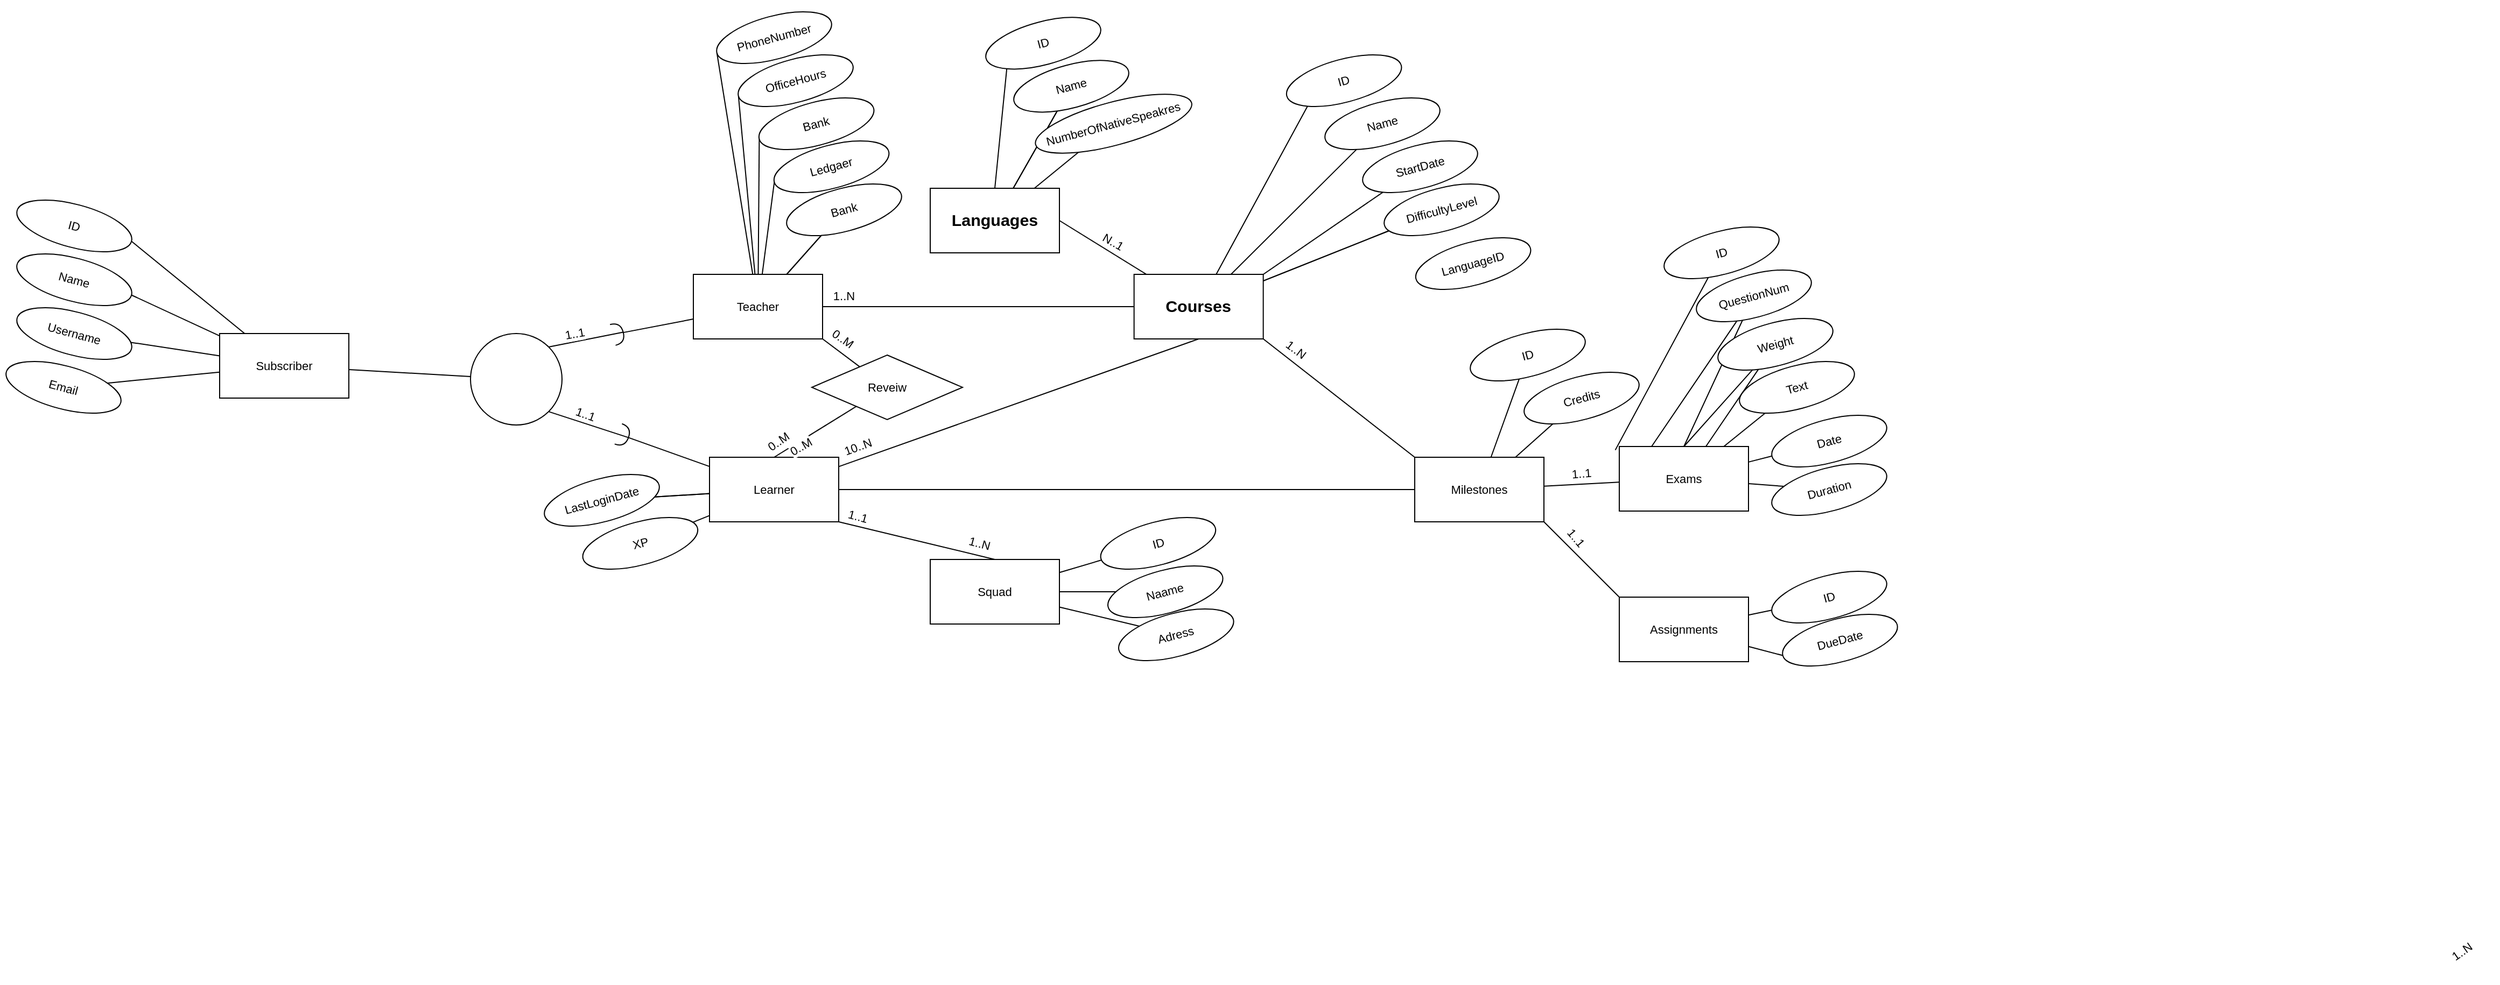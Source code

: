 <mxfile version="24.0.0" type="github">
  <diagram name="Page-1" id="PVxg-8GhLV9PTdpmZ5OZ">
    <mxGraphModel dx="7690" dy="4120" grid="1" gridSize="10" guides="1" tooltips="1" connect="1" arrows="1" fold="1" page="1" pageScale="1" pageWidth="850" pageHeight="1100" math="0" shadow="0">
      <root>
        <mxCell id="0" />
        <mxCell id="1" parent="0" />
        <mxCell id="eIFraDozomn_EEBno7Bz-45" style="edgeStyle=none;rounded=0;orthogonalLoop=1;jettySize=auto;html=1;exitX=1;exitY=0.5;exitDx=0;exitDy=0;strokeColor=default;align=center;verticalAlign=middle;fontFamily=Helvetica;fontSize=11;fontColor=default;labelBackgroundColor=default;endArrow=none;" parent="1" source="eIFraDozomn_EEBno7Bz-1" target="eIFraDozomn_EEBno7Bz-2" edge="1">
          <mxGeometry relative="1" as="geometry" />
        </mxCell>
        <mxCell id="eIFraDozomn_EEBno7Bz-99" value="" style="edgeStyle=none;rounded=0;orthogonalLoop=1;jettySize=auto;html=1;strokeColor=default;align=center;verticalAlign=middle;fontFamily=Helvetica;fontSize=11;fontColor=default;labelBackgroundColor=default;endArrow=none;" parent="1" source="eIFraDozomn_EEBno7Bz-1" target="eIFraDozomn_EEBno7Bz-98" edge="1">
          <mxGeometry relative="1" as="geometry" />
        </mxCell>
        <mxCell id="eIFraDozomn_EEBno7Bz-100" value="" style="edgeStyle=none;rounded=0;orthogonalLoop=1;jettySize=auto;html=1;strokeColor=default;align=center;verticalAlign=middle;fontFamily=Helvetica;fontSize=11;fontColor=default;labelBackgroundColor=default;endArrow=none;" parent="1" source="eIFraDozomn_EEBno7Bz-1" target="eIFraDozomn_EEBno7Bz-97" edge="1">
          <mxGeometry relative="1" as="geometry" />
        </mxCell>
        <mxCell id="eIFraDozomn_EEBno7Bz-101" value="" style="edgeStyle=none;rounded=0;orthogonalLoop=1;jettySize=auto;html=1;strokeColor=default;align=center;verticalAlign=middle;fontFamily=Helvetica;fontSize=11;fontColor=default;labelBackgroundColor=default;endArrow=none;" parent="1" source="eIFraDozomn_EEBno7Bz-1" target="eIFraDozomn_EEBno7Bz-97" edge="1">
          <mxGeometry relative="1" as="geometry" />
        </mxCell>
        <mxCell id="eIFraDozomn_EEBno7Bz-103" style="edgeStyle=none;rounded=0;orthogonalLoop=1;jettySize=auto;html=1;exitX=0.5;exitY=0;exitDx=0;exitDy=0;entryX=0;entryY=1;entryDx=0;entryDy=0;strokeColor=default;align=center;verticalAlign=middle;fontFamily=Helvetica;fontSize=11;fontColor=default;labelBackgroundColor=default;endArrow=none;" parent="1" source="eIFraDozomn_EEBno7Bz-1" target="eIFraDozomn_EEBno7Bz-94" edge="1">
          <mxGeometry relative="1" as="geometry" />
        </mxCell>
        <mxCell id="eIFraDozomn_EEBno7Bz-1" value="&lt;span data-lucid-content=&quot;{&amp;quot;t&amp;quot;:&amp;quot;A. Languages\nID: A unique identifier for each language.\nName: The name of the language.\nNumberOfNativeSpeakers: The number of native speakers worldwide.\nB. Courses\nID: A unique identifier for each course.\nName: The name of the course.\nStartDate: The starting date of the course.\nDifficultyLevel: The level of difficulty of the course.\nLanguageID: A foreign key linking to the Languages table to indicate which language the course covers.\nC. Subscribers\nID: A unique identifier for each subscriber.\nName: The name of the subscriber.\nUsername: A unique username for the subscriber.\nEmail: A unique email for the subscriber.\nLastLoginDate (for learners): The last date the subscriber logged in.\nExperiencePoints (for learners): The number of experience points the learner has collected.\nPhoneNumber (for teachers): A unique phone number for the teacher.\nOfficeHours (for teachers): The office hours of the teacher.\nBank (for teachers): Bank identifier.\nLedger (for teachers): Ledger number.\nAccountNumber (for teachers): Account number.\nD. Teacher-Course Relationship\nThis can be implemented through a junction table if teachers can teach multiple courses and each course is taught by a single teacher:\nTeacherID: Link to the Subscribers table where the subscriber is a teacher.\nCourseID: Link to the Courses table.\nE. Registrations &amp;amp; Reviews\nLearnerID: Link to the Subscribers table where the subscriber is a learner.\nCourseID: Link to the Courses table for registrations.\nTeacherID: Link to the Subscribers table where the subscriber is a teacher, for reviews.\nStars: The number of stars given by the learner in the review.\nF. Milestones\nID: A unique identifier for each milestone.\nCourseID: A foreign key linking to the Courses table.\nCredits: The number of credits for the milestone.\nG. Assignments &amp;amp; Exams (types of Milestones)\nMilestoneID: A unique identifier linking back to the Milestones table.\nDueDate (for Assignments): The due date for the assignment.\nExamDate, Duration (for Exams): The date and duration of the exam.\nH. Exam Questions\nExamID: A link to the Exams (a subset of Milestones).\nQuestionNumber: The number of the question in the exam.\nText: The text of the question.\nWeight: The weight of the question.\nI. Squads &amp;amp; Follows\nSquadID: A unique identifier for each squad.\nName: The name of the squad.\nMeetingAddress: The meeting point address of the squad.\nLanguageID: A foreign key linking to the Languages table (optional).\nFollowerID, FollowingID: Links to the Subscribers table to represent followers.\nJ. Sponsorships (Sponsees)\nSponseeID: A unique identifier for each sponsee (could be a LearnerID or SquadID).\nTeacherID: The ID of the teacher nominating the sponsee.\nGrantAmount: The amount of grant received.\nYear: The year of the nomination to ensure uniqueness annually.&amp;quot;,&amp;quot;m&amp;quot;:[{&amp;quot;s&amp;quot;:0,&amp;quot;n&amp;quot;:&amp;quot;s&amp;quot;,&amp;quot;v&amp;quot;:20.28,&amp;quot;e&amp;quot;:12},{&amp;quot;s&amp;quot;:0,&amp;quot;n&amp;quot;:&amp;quot;b&amp;quot;,&amp;quot;v&amp;quot;:true,&amp;quot;e&amp;quot;:12},{&amp;quot;s&amp;quot;:13,&amp;quot;n&amp;quot;:&amp;quot;b&amp;quot;,&amp;quot;v&amp;quot;:true,&amp;quot;e&amp;quot;:15},{&amp;quot;s&amp;quot;:13,&amp;quot;n&amp;quot;:&amp;quot;t&amp;quot;,&amp;quot;v&amp;quot;:&amp;quot;ul&amp;quot;},{&amp;quot;s&amp;quot;:13,&amp;quot;n&amp;quot;:&amp;quot;l&amp;quot;,&amp;quot;v&amp;quot;:&amp;quot;auto&amp;quot;},{&amp;quot;s&amp;quot;:13,&amp;quot;n&amp;quot;:&amp;quot;il&amp;quot;,&amp;quot;v&amp;quot;:17.333},{&amp;quot;s&amp;quot;:13,&amp;quot;n&amp;quot;:&amp;quot;fl&amp;quot;,&amp;quot;v&amp;quot;:17.333},{&amp;quot;s&amp;quot;:13,&amp;quot;n&amp;quot;:&amp;quot;a&amp;quot;,&amp;quot;v&amp;quot;:&amp;quot;left&amp;quot;},{&amp;quot;s&amp;quot;:56,&amp;quot;n&amp;quot;:&amp;quot;b&amp;quot;,&amp;quot;v&amp;quot;:true,&amp;quot;e&amp;quot;:60},{&amp;quot;s&amp;quot;:56,&amp;quot;n&amp;quot;:&amp;quot;t&amp;quot;,&amp;quot;v&amp;quot;:&amp;quot;ul&amp;quot;},{&amp;quot;s&amp;quot;:56,&amp;quot;n&amp;quot;:&amp;quot;l&amp;quot;,&amp;quot;v&amp;quot;:&amp;quot;auto&amp;quot;},{&amp;quot;s&amp;quot;:56,&amp;quot;n&amp;quot;:&amp;quot;il&amp;quot;,&amp;quot;v&amp;quot;:17.333},{&amp;quot;s&amp;quot;:56,&amp;quot;n&amp;quot;:&amp;quot;fl&amp;quot;,&amp;quot;v&amp;quot;:17.333},{&amp;quot;s&amp;quot;:56,&amp;quot;n&amp;quot;:&amp;quot;a&amp;quot;,&amp;quot;v&amp;quot;:&amp;quot;left&amp;quot;},{&amp;quot;s&amp;quot;:88,&amp;quot;n&amp;quot;:&amp;quot;b&amp;quot;,&amp;quot;v&amp;quot;:true,&amp;quot;e&amp;quot;:110},{&amp;quot;s&amp;quot;:88,&amp;quot;n&amp;quot;:&amp;quot;t&amp;quot;,&amp;quot;v&amp;quot;:&amp;quot;ul&amp;quot;},{&amp;quot;s&amp;quot;:88,&amp;quot;n&amp;quot;:&amp;quot;l&amp;quot;,&amp;quot;v&amp;quot;:&amp;quot;auto&amp;quot;},{&amp;quot;s&amp;quot;:88,&amp;quot;n&amp;quot;:&amp;quot;il&amp;quot;,&amp;quot;v&amp;quot;:17.333},{&amp;quot;s&amp;quot;:88,&amp;quot;n&amp;quot;:&amp;quot;fl&amp;quot;,&amp;quot;v&amp;quot;:17.333},{&amp;quot;s&amp;quot;:88,&amp;quot;n&amp;quot;:&amp;quot;a&amp;quot;,&amp;quot;v&amp;quot;:&amp;quot;left&amp;quot;},{&amp;quot;s&amp;quot;:12,&amp;quot;n&amp;quot;:&amp;quot;s&amp;quot;,&amp;quot;v&amp;quot;:17.333,&amp;quot;e&amp;quot;:153},{&amp;quot;s&amp;quot;:153,&amp;quot;n&amp;quot;:&amp;quot;s&amp;quot;,&amp;quot;v&amp;quot;:20.28,&amp;quot;e&amp;quot;:163},{&amp;quot;s&amp;quot;:153,&amp;quot;n&amp;quot;:&amp;quot;b&amp;quot;,&amp;quot;v&amp;quot;:true,&amp;quot;e&amp;quot;:163},{&amp;quot;s&amp;quot;:164,&amp;quot;n&amp;quot;:&amp;quot;b&amp;quot;,&amp;quot;v&amp;quot;:true,&amp;quot;e&amp;quot;:166},{&amp;quot;s&amp;quot;:164,&amp;quot;n&amp;quot;:&amp;quot;t&amp;quot;,&amp;quot;v&amp;quot;:&amp;quot;ul&amp;quot;},{&amp;quot;s&amp;quot;:164,&amp;quot;n&amp;quot;:&amp;quot;l&amp;quot;,&amp;quot;v&amp;quot;:&amp;quot;auto&amp;quot;},{&amp;quot;s&amp;quot;:164,&amp;quot;n&amp;quot;:&amp;quot;il&amp;quot;,&amp;quot;v&amp;quot;:17.333},{&amp;quot;s&amp;quot;:164,&amp;quot;n&amp;quot;:&amp;quot;fl&amp;quot;,&amp;quot;v&amp;quot;:17.333},{&amp;quot;s&amp;quot;:164,&amp;quot;n&amp;quot;:&amp;quot;a&amp;quot;,&amp;quot;v&amp;quot;:&amp;quot;left&amp;quot;},{&amp;quot;s&amp;quot;:205,&amp;quot;n&amp;quot;:&amp;quot;b&amp;quot;,&amp;quot;v&amp;quot;:true,&amp;quot;e&amp;quot;:209},{&amp;quot;s&amp;quot;:205,&amp;quot;n&amp;quot;:&amp;quot;t&amp;quot;,&amp;quot;v&amp;quot;:&amp;quot;ul&amp;quot;},{&amp;quot;s&amp;quot;:205,&amp;quot;n&amp;quot;:&amp;quot;l&amp;quot;,&amp;quot;v&amp;quot;:&amp;quot;auto&amp;quot;},{&amp;quot;s&amp;quot;:205,&amp;quot;n&amp;quot;:&amp;quot;il&amp;quot;,&amp;quot;v&amp;quot;:17.333},{&amp;quot;s&amp;quot;:205,&amp;quot;n&amp;quot;:&amp;quot;fl&amp;quot;,&amp;quot;v&amp;quot;:17.333},{&amp;quot;s&amp;quot;:205,&amp;quot;n&amp;quot;:&amp;quot;a&amp;quot;,&amp;quot;v&amp;quot;:&amp;quot;left&amp;quot;},{&amp;quot;s&amp;quot;:235,&amp;quot;n&amp;quot;:&amp;quot;b&amp;quot;,&amp;quot;v&amp;quot;:true,&amp;quot;e&amp;quot;:244},{&amp;quot;s&amp;quot;:235,&amp;quot;n&amp;quot;:&amp;quot;t&amp;quot;,&amp;quot;v&amp;quot;:&amp;quot;ul&amp;quot;},{&amp;quot;s&amp;quot;:235,&amp;quot;n&amp;quot;:&amp;quot;l&amp;quot;,&amp;quot;v&amp;quot;:&amp;quot;auto&amp;quot;},{&amp;quot;s&amp;quot;:235,&amp;quot;n&amp;quot;:&amp;quot;il&amp;quot;,&amp;quot;v&amp;quot;:17.333},{&amp;quot;s&amp;quot;:235,&amp;quot;n&amp;quot;:&amp;quot;fl&amp;quot;,&amp;quot;v&amp;quot;:17.333},{&amp;quot;s&amp;quot;:235,&amp;quot;n&amp;quot;:&amp;quot;a&amp;quot;,&amp;quot;v&amp;quot;:&amp;quot;left&amp;quot;},{&amp;quot;s&amp;quot;:279,&amp;quot;n&amp;quot;:&amp;quot;b&amp;quot;,&amp;quot;v&amp;quot;:true,&amp;quot;e&amp;quot;:294},{&amp;quot;s&amp;quot;:279,&amp;quot;n&amp;quot;:&amp;quot;t&amp;quot;,&amp;quot;v&amp;quot;:&amp;quot;ul&amp;quot;},{&amp;quot;s&amp;quot;:279,&amp;quot;n&amp;quot;:&amp;quot;l&amp;quot;,&amp;quot;v&amp;quot;:&amp;quot;auto&amp;quot;},{&amp;quot;s&amp;quot;:279,&amp;quot;n&amp;quot;:&amp;quot;il&amp;quot;,&amp;quot;v&amp;quot;:17.333},{&amp;quot;s&amp;quot;:279,&amp;quot;n&amp;quot;:&amp;quot;fl&amp;quot;,&amp;quot;v&amp;quot;:17.333},{&amp;quot;s&amp;quot;:279,&amp;quot;n&amp;quot;:&amp;quot;a&amp;quot;,&amp;quot;v&amp;quot;:&amp;quot;left&amp;quot;},{&amp;quot;s&amp;quot;:335,&amp;quot;n&amp;quot;:&amp;quot;b&amp;quot;,&amp;quot;v&amp;quot;:true,&amp;quot;e&amp;quot;:345},{&amp;quot;s&amp;quot;:335,&amp;quot;n&amp;quot;:&amp;quot;t&amp;quot;,&amp;quot;v&amp;quot;:&amp;quot;ul&amp;quot;},{&amp;quot;s&amp;quot;:335,&amp;quot;n&amp;quot;:&amp;quot;l&amp;quot;,&amp;quot;v&amp;quot;:&amp;quot;auto&amp;quot;},{&amp;quot;s&amp;quot;:335,&amp;quot;n&amp;quot;:&amp;quot;il&amp;quot;,&amp;quot;v&amp;quot;:17.333},{&amp;quot;s&amp;quot;:335,&amp;quot;n&amp;quot;:&amp;quot;fl&amp;quot;,&amp;quot;v&amp;quot;:17.333},{&amp;quot;s&amp;quot;:335,&amp;quot;n&amp;quot;:&amp;quot;a&amp;quot;,&amp;quot;v&amp;quot;:&amp;quot;left&amp;quot;},{&amp;quot;s&amp;quot;:163,&amp;quot;n&amp;quot;:&amp;quot;s&amp;quot;,&amp;quot;v&amp;quot;:17.333,&amp;quot;e&amp;quot;:438},{&amp;quot;s&amp;quot;:438,&amp;quot;n&amp;quot;:&amp;quot;s&amp;quot;,&amp;quot;v&amp;quot;:20.28,&amp;quot;e&amp;quot;:452},{&amp;quot;s&amp;quot;:438,&amp;quot;n&amp;quot;:&amp;quot;b&amp;quot;,&amp;quot;v&amp;quot;:true,&amp;quot;e&amp;quot;:452},{&amp;quot;s&amp;quot;:453,&amp;quot;n&amp;quot;:&amp;quot;b&amp;quot;,&amp;quot;v&amp;quot;:true,&amp;quot;e&amp;quot;:455},{&amp;quot;s&amp;quot;:453,&amp;quot;n&amp;quot;:&amp;quot;t&amp;quot;,&amp;quot;v&amp;quot;:&amp;quot;ul&amp;quot;},{&amp;quot;s&amp;quot;:453,&amp;quot;n&amp;quot;:&amp;quot;l&amp;quot;,&amp;quot;v&amp;quot;:&amp;quot;auto&amp;quot;},{&amp;quot;s&amp;quot;:453,&amp;quot;n&amp;quot;:&amp;quot;il&amp;quot;,&amp;quot;v&amp;quot;:17.333},{&amp;quot;s&amp;quot;:453,&amp;quot;n&amp;quot;:&amp;quot;fl&amp;quot;,&amp;quot;v&amp;quot;:17.333},{&amp;quot;s&amp;quot;:453,&amp;quot;n&amp;quot;:&amp;quot;a&amp;quot;,&amp;quot;v&amp;quot;:&amp;quot;left&amp;quot;},{&amp;quot;s&amp;quot;:498,&amp;quot;n&amp;quot;:&amp;quot;b&amp;quot;,&amp;quot;v&amp;quot;:true,&amp;quot;e&amp;quot;:502},{&amp;quot;s&amp;quot;:498,&amp;quot;n&amp;quot;:&amp;quot;t&amp;quot;,&amp;quot;v&amp;quot;:&amp;quot;ul&amp;quot;},{&amp;quot;s&amp;quot;:498,&amp;quot;n&amp;quot;:&amp;quot;l&amp;quot;,&amp;quot;v&amp;quot;:&amp;quot;auto&amp;quot;},{&amp;quot;s&amp;quot;:498,&amp;quot;n&amp;quot;:&amp;quot;il&amp;quot;,&amp;quot;v&amp;quot;:17.333},{&amp;quot;s&amp;quot;:498,&amp;quot;n&amp;quot;:&amp;quot;fl&amp;quot;,&amp;quot;v&amp;quot;:17.333},{&amp;quot;s&amp;quot;:498,&amp;quot;n&amp;quot;:&amp;quot;a&amp;quot;,&amp;quot;v&amp;quot;:&amp;quot;left&amp;quot;},{&amp;quot;s&amp;quot;:532,&amp;quot;n&amp;quot;:&amp;quot;b&amp;quot;,&amp;quot;v&amp;quot;:true,&amp;quot;e&amp;quot;:540},{&amp;quot;s&amp;quot;:532,&amp;quot;n&amp;quot;:&amp;quot;t&amp;quot;,&amp;quot;v&amp;quot;:&amp;quot;ul&amp;quot;},{&amp;quot;s&amp;quot;:532,&amp;quot;n&amp;quot;:&amp;quot;l&amp;quot;,&amp;quot;v&amp;quot;:&amp;quot;auto&amp;quot;},{&amp;quot;s&amp;quot;:532,&amp;quot;n&amp;quot;:&amp;quot;il&amp;quot;,&amp;quot;v&amp;quot;:17.333},{&amp;quot;s&amp;quot;:532,&amp;quot;n&amp;quot;:&amp;quot;fl&amp;quot;,&amp;quot;v&amp;quot;:17.333},{&amp;quot;s&amp;quot;:532,&amp;quot;n&amp;quot;:&amp;quot;a&amp;quot;,&amp;quot;v&amp;quot;:&amp;quot;left&amp;quot;},{&amp;quot;s&amp;quot;:580,&amp;quot;n&amp;quot;:&amp;quot;b&amp;quot;,&amp;quot;v&amp;quot;:true,&amp;quot;e&amp;quot;:585},{&amp;quot;s&amp;quot;:580,&amp;quot;n&amp;quot;:&amp;quot;t&amp;quot;,&amp;quot;v&amp;quot;:&amp;quot;ul&amp;quot;},{&amp;quot;s&amp;quot;:580,&amp;quot;n&amp;quot;:&amp;quot;l&amp;quot;,&amp;quot;v&amp;quot;:&amp;quot;auto&amp;quot;},{&amp;quot;s&amp;quot;:580,&amp;quot;n&amp;quot;:&amp;quot;il&amp;quot;,&amp;quot;v&amp;quot;:17.333},{&amp;quot;s&amp;quot;:580,&amp;quot;n&amp;quot;:&amp;quot;fl&amp;quot;,&amp;quot;v&amp;quot;:17.333},{&amp;quot;s&amp;quot;:580,&amp;quot;n&amp;quot;:&amp;quot;a&amp;quot;,&amp;quot;v&amp;quot;:&amp;quot;left&amp;quot;},{&amp;quot;s&amp;quot;:622,&amp;quot;n&amp;quot;:&amp;quot;b&amp;quot;,&amp;quot;v&amp;quot;:true,&amp;quot;e&amp;quot;:635},{&amp;quot;s&amp;quot;:622,&amp;quot;n&amp;quot;:&amp;quot;t&amp;quot;,&amp;quot;v&amp;quot;:&amp;quot;ul&amp;quot;},{&amp;quot;s&amp;quot;:622,&amp;quot;n&amp;quot;:&amp;quot;l&amp;quot;,&amp;quot;v&amp;quot;:&amp;quot;auto&amp;quot;},{&amp;quot;s&amp;quot;:622,&amp;quot;n&amp;quot;:&amp;quot;il&amp;quot;,&amp;quot;v&amp;quot;:17.333},{&amp;quot;s&amp;quot;:622,&amp;quot;n&amp;quot;:&amp;quot;fl&amp;quot;,&amp;quot;v&amp;quot;:17.333},{&amp;quot;s&amp;quot;:622,&amp;quot;n&amp;quot;:&amp;quot;a&amp;quot;,&amp;quot;v&amp;quot;:&amp;quot;left&amp;quot;},{&amp;quot;s&amp;quot;:692,&amp;quot;n&amp;quot;:&amp;quot;b&amp;quot;,&amp;quot;v&amp;quot;:true,&amp;quot;e&amp;quot;:708},{&amp;quot;s&amp;quot;:692,&amp;quot;n&amp;quot;:&amp;quot;t&amp;quot;,&amp;quot;v&amp;quot;:&amp;quot;ul&amp;quot;},{&amp;quot;s&amp;quot;:692,&amp;quot;n&amp;quot;:&amp;quot;l&amp;quot;,&amp;quot;v&amp;quot;:&amp;quot;auto&amp;quot;},{&amp;quot;s&amp;quot;:692,&amp;quot;n&amp;quot;:&amp;quot;il&amp;quot;,&amp;quot;v&amp;quot;:17.333},{&amp;quot;s&amp;quot;:692,&amp;quot;n&amp;quot;:&amp;quot;fl&amp;quot;,&amp;quot;v&amp;quot;:17.333},{&amp;quot;s&amp;quot;:692,&amp;quot;n&amp;quot;:&amp;quot;a&amp;quot;,&amp;quot;v&amp;quot;:&amp;quot;left&amp;quot;},{&amp;quot;s&amp;quot;:784,&amp;quot;n&amp;quot;:&amp;quot;b&amp;quot;,&amp;quot;v&amp;quot;:true,&amp;quot;e&amp;quot;:795},{&amp;quot;s&amp;quot;:784,&amp;quot;n&amp;quot;:&amp;quot;t&amp;quot;,&amp;quot;v&amp;quot;:&amp;quot;ul&amp;quot;},{&amp;quot;s&amp;quot;:784,&amp;quot;n&amp;quot;:&amp;quot;l&amp;quot;,&amp;quot;v&amp;quot;:&amp;quot;auto&amp;quot;},{&amp;quot;s&amp;quot;:784,&amp;quot;n&amp;quot;:&amp;quot;il&amp;quot;,&amp;quot;v&amp;quot;:17.333},{&amp;quot;s&amp;quot;:784,&amp;quot;n&amp;quot;:&amp;quot;fl&amp;quot;,&amp;quot;v&amp;quot;:17.333},{&amp;quot;s&amp;quot;:784,&amp;quot;n&amp;quot;:&amp;quot;a&amp;quot;,&amp;quot;v&amp;quot;:&amp;quot;left&amp;quot;},{&amp;quot;s&amp;quot;:851,&amp;quot;n&amp;quot;:&amp;quot;b&amp;quot;,&amp;quot;v&amp;quot;:true,&amp;quot;e&amp;quot;:862},{&amp;quot;s&amp;quot;:851,&amp;quot;n&amp;quot;:&amp;quot;t&amp;quot;,&amp;quot;v&amp;quot;:&amp;quot;ul&amp;quot;},{&amp;quot;s&amp;quot;:851,&amp;quot;n&amp;quot;:&amp;quot;l&amp;quot;,&amp;quot;v&amp;quot;:&amp;quot;auto&amp;quot;},{&amp;quot;s&amp;quot;:851,&amp;quot;n&amp;quot;:&amp;quot;il&amp;quot;,&amp;quot;v&amp;quot;:17.333},{&amp;quot;s&amp;quot;:851,&amp;quot;n&amp;quot;:&amp;quot;fl&amp;quot;,&amp;quot;v&amp;quot;:17.333},{&amp;quot;s&amp;quot;:851,&amp;quot;n&amp;quot;:&amp;quot;a&amp;quot;,&amp;quot;v&amp;quot;:&amp;quot;left&amp;quot;},{&amp;quot;s&amp;quot;:912,&amp;quot;n&amp;quot;:&amp;quot;b&amp;quot;,&amp;quot;v&amp;quot;:true,&amp;quot;e&amp;quot;:916},{&amp;quot;s&amp;quot;:912,&amp;quot;n&amp;quot;:&amp;quot;t&amp;quot;,&amp;quot;v&amp;quot;:&amp;quot;ul&amp;quot;},{&amp;quot;s&amp;quot;:912,&amp;quot;n&amp;quot;:&amp;quot;l&amp;quot;,&amp;quot;v&amp;quot;:&amp;quot;auto&amp;quot;},{&amp;quot;s&amp;quot;:912,&amp;quot;n&amp;quot;:&amp;quot;il&amp;quot;,&amp;quot;v&amp;quot;:17.333},{&amp;quot;s&amp;quot;:912,&amp;quot;n&amp;quot;:&amp;quot;fl&amp;quot;,&amp;quot;v&amp;quot;:17.333},{&amp;quot;s&amp;quot;:912,&amp;quot;n&amp;quot;:&amp;quot;a&amp;quot;,&amp;quot;v&amp;quot;:&amp;quot;left&amp;quot;},{&amp;quot;s&amp;quot;:950,&amp;quot;n&amp;quot;:&amp;quot;b&amp;quot;,&amp;quot;v&amp;quot;:true,&amp;quot;e&amp;quot;:956},{&amp;quot;s&amp;quot;:950,&amp;quot;n&amp;quot;:&amp;quot;t&amp;quot;,&amp;quot;v&amp;quot;:&amp;quot;ul&amp;quot;},{&amp;quot;s&amp;quot;:950,&amp;quot;n&amp;quot;:&amp;quot;l&amp;quot;,&amp;quot;v&amp;quot;:&amp;quot;auto&amp;quot;},{&amp;quot;s&amp;quot;:950,&amp;quot;n&amp;quot;:&amp;quot;il&amp;quot;,&amp;quot;v&amp;quot;:17.333},{&amp;quot;s&amp;quot;:950,&amp;quot;n&amp;quot;:&amp;quot;fl&amp;quot;,&amp;quot;v&amp;quot;:17.333},{&amp;quot;s&amp;quot;:950,&amp;quot;n&amp;quot;:&amp;quot;a&amp;quot;,&amp;quot;v&amp;quot;:&amp;quot;left&amp;quot;},{&amp;quot;s&amp;quot;:988,&amp;quot;n&amp;quot;:&amp;quot;b&amp;quot;,&amp;quot;v&amp;quot;:true,&amp;quot;e&amp;quot;:1001},{&amp;quot;s&amp;quot;:988,&amp;quot;n&amp;quot;:&amp;quot;t&amp;quot;,&amp;quot;v&amp;quot;:&amp;quot;ul&amp;quot;},{&amp;quot;s&amp;quot;:988,&amp;quot;n&amp;quot;:&amp;quot;l&amp;quot;,&amp;quot;v&amp;quot;:&amp;quot;auto&amp;quot;},{&amp;quot;s&amp;quot;:988,&amp;quot;n&amp;quot;:&amp;quot;il&amp;quot;,&amp;quot;v&amp;quot;:17.333},{&amp;quot;s&amp;quot;:988,&amp;quot;n&amp;quot;:&amp;quot;fl&amp;quot;,&amp;quot;v&amp;quot;:17.333},{&amp;quot;s&amp;quot;:988,&amp;quot;n&amp;quot;:&amp;quot;a&amp;quot;,&amp;quot;v&amp;quot;:&amp;quot;left&amp;quot;},{&amp;quot;s&amp;quot;:452,&amp;quot;n&amp;quot;:&amp;quot;s&amp;quot;,&amp;quot;v&amp;quot;:17.333,&amp;quot;e&amp;quot;:1034},{&amp;quot;s&amp;quot;:1034,&amp;quot;n&amp;quot;:&amp;quot;s&amp;quot;,&amp;quot;v&amp;quot;:20.28,&amp;quot;e&amp;quot;:1064},{&amp;quot;s&amp;quot;:1034,&amp;quot;n&amp;quot;:&amp;quot;b&amp;quot;,&amp;quot;v&amp;quot;:true,&amp;quot;e&amp;quot;:1064},{&amp;quot;s&amp;quot;:1200,&amp;quot;n&amp;quot;:&amp;quot;b&amp;quot;,&amp;quot;v&amp;quot;:true,&amp;quot;e&amp;quot;:1209},{&amp;quot;s&amp;quot;:1200,&amp;quot;n&amp;quot;:&amp;quot;t&amp;quot;,&amp;quot;v&amp;quot;:&amp;quot;ul&amp;quot;},{&amp;quot;s&amp;quot;:1200,&amp;quot;n&amp;quot;:&amp;quot;l&amp;quot;,&amp;quot;v&amp;quot;:&amp;quot;auto&amp;quot;},{&amp;quot;s&amp;quot;:1200,&amp;quot;n&amp;quot;:&amp;quot;il&amp;quot;,&amp;quot;v&amp;quot;:17.333},{&amp;quot;s&amp;quot;:1200,&amp;quot;n&amp;quot;:&amp;quot;fl&amp;quot;,&amp;quot;v&amp;quot;:17.333},{&amp;quot;s&amp;quot;:1200,&amp;quot;n&amp;quot;:&amp;quot;a&amp;quot;,&amp;quot;v&amp;quot;:&amp;quot;left&amp;quot;},{&amp;quot;s&amp;quot;:1276,&amp;quot;n&amp;quot;:&amp;quot;b&amp;quot;,&amp;quot;v&amp;quot;:true,&amp;quot;e&amp;quot;:1284},{&amp;quot;s&amp;quot;:1276,&amp;quot;n&amp;quot;:&amp;quot;t&amp;quot;,&amp;quot;v&amp;quot;:&amp;quot;ul&amp;quot;},{&amp;quot;s&amp;quot;:1276,&amp;quot;n&amp;quot;:&amp;quot;l&amp;quot;,&amp;quot;v&amp;quot;:&amp;quot;auto&amp;quot;},{&amp;quot;s&amp;quot;:1276,&amp;quot;n&amp;quot;:&amp;quot;il&amp;quot;,&amp;quot;v&amp;quot;:17.333},{&amp;quot;s&amp;quot;:1276,&amp;quot;n&amp;quot;:&amp;quot;fl&amp;quot;,&amp;quot;v&amp;quot;:17.333},{&amp;quot;s&amp;quot;:1276,&amp;quot;n&amp;quot;:&amp;quot;a&amp;quot;,&amp;quot;v&amp;quot;:&amp;quot;left&amp;quot;},{&amp;quot;s&amp;quot;:1064,&amp;quot;n&amp;quot;:&amp;quot;s&amp;quot;,&amp;quot;v&amp;quot;:17.333,&amp;quot;e&amp;quot;:1313},{&amp;quot;s&amp;quot;:1313,&amp;quot;n&amp;quot;:&amp;quot;s&amp;quot;,&amp;quot;v&amp;quot;:20.28,&amp;quot;e&amp;quot;:1339},{&amp;quot;s&amp;quot;:1313,&amp;quot;n&amp;quot;:&amp;quot;b&amp;quot;,&amp;quot;v&amp;quot;:true,&amp;quot;e&amp;quot;:1339},{&amp;quot;s&amp;quot;:1340,&amp;quot;n&amp;quot;:&amp;quot;b&amp;quot;,&amp;quot;v&amp;quot;:true,&amp;quot;e&amp;quot;:1349},{&amp;quot;s&amp;quot;:1340,&amp;quot;n&amp;quot;:&amp;quot;t&amp;quot;,&amp;quot;v&amp;quot;:&amp;quot;ul&amp;quot;},{&amp;quot;s&amp;quot;:1340,&amp;quot;n&amp;quot;:&amp;quot;l&amp;quot;,&amp;quot;v&amp;quot;:&amp;quot;auto&amp;quot;},{&amp;quot;s&amp;quot;:1340,&amp;quot;n&amp;quot;:&amp;quot;il&amp;quot;,&amp;quot;v&amp;quot;:17.333},{&amp;quot;s&amp;quot;:1340,&amp;quot;n&amp;quot;:&amp;quot;fl&amp;quot;,&amp;quot;v&amp;quot;:17.333},{&amp;quot;s&amp;quot;:1340,&amp;quot;n&amp;quot;:&amp;quot;a&amp;quot;,&amp;quot;v&amp;quot;:&amp;quot;left&amp;quot;},{&amp;quot;s&amp;quot;:1416,&amp;quot;n&amp;quot;:&amp;quot;b&amp;quot;,&amp;quot;v&amp;quot;:true,&amp;quot;e&amp;quot;:1424},{&amp;quot;s&amp;quot;:1416,&amp;quot;n&amp;quot;:&amp;quot;t&amp;quot;,&amp;quot;v&amp;quot;:&amp;quot;ul&amp;quot;},{&amp;quot;s&amp;quot;:1416,&amp;quot;n&amp;quot;:&amp;quot;l&amp;quot;,&amp;quot;v&amp;quot;:&amp;quot;auto&amp;quot;},{&amp;quot;s&amp;quot;:1416,&amp;quot;n&amp;quot;:&amp;quot;il&amp;quot;,&amp;quot;v&amp;quot;:17.333},{&amp;quot;s&amp;quot;:1416,&amp;quot;n&amp;quot;:&amp;quot;fl&amp;quot;,&amp;quot;v&amp;quot;:17.333},{&amp;quot;s&amp;quot;:1416,&amp;quot;n&amp;quot;:&amp;quot;a&amp;quot;,&amp;quot;v&amp;quot;:&amp;quot;left&amp;quot;},{&amp;quot;s&amp;quot;:1471,&amp;quot;n&amp;quot;:&amp;quot;b&amp;quot;,&amp;quot;v&amp;quot;:true,&amp;quot;e&amp;quot;:1480},{&amp;quot;s&amp;quot;:1471,&amp;quot;n&amp;quot;:&amp;quot;t&amp;quot;,&amp;quot;v&amp;quot;:&amp;quot;ul&amp;quot;},{&amp;quot;s&amp;quot;:1471,&amp;quot;n&amp;quot;:&amp;quot;l&amp;quot;,&amp;quot;v&amp;quot;:&amp;quot;auto&amp;quot;},{&amp;quot;s&amp;quot;:1471,&amp;quot;n&amp;quot;:&amp;quot;il&amp;quot;,&amp;quot;v&amp;quot;:17.333},{&amp;quot;s&amp;quot;:1471,&amp;quot;n&amp;quot;:&amp;quot;fl&amp;quot;,&amp;quot;v&amp;quot;:17.333},{&amp;quot;s&amp;quot;:1471,&amp;quot;n&amp;quot;:&amp;quot;a&amp;quot;,&amp;quot;v&amp;quot;:&amp;quot;left&amp;quot;},{&amp;quot;s&amp;quot;:1560,&amp;quot;n&amp;quot;:&amp;quot;b&amp;quot;,&amp;quot;v&amp;quot;:true,&amp;quot;e&amp;quot;:1565},{&amp;quot;s&amp;quot;:1560,&amp;quot;n&amp;quot;:&amp;quot;t&amp;quot;,&amp;quot;v&amp;quot;:&amp;quot;ul&amp;quot;},{&amp;quot;s&amp;quot;:1560,&amp;quot;n&amp;quot;:&amp;quot;l&amp;quot;,&amp;quot;v&amp;quot;:&amp;quot;auto&amp;quot;},{&amp;quot;s&amp;quot;:1560,&amp;quot;n&amp;quot;:&amp;quot;il&amp;quot;,&amp;quot;v&amp;quot;:17.333},{&amp;quot;s&amp;quot;:1560,&amp;quot;n&amp;quot;:&amp;quot;fl&amp;quot;,&amp;quot;v&amp;quot;:17.333},{&amp;quot;s&amp;quot;:1560,&amp;quot;n&amp;quot;:&amp;quot;a&amp;quot;,&amp;quot;v&amp;quot;:&amp;quot;left&amp;quot;},{&amp;quot;s&amp;quot;:1339,&amp;quot;n&amp;quot;:&amp;quot;s&amp;quot;,&amp;quot;v&amp;quot;:17.333,&amp;quot;e&amp;quot;:1623},{&amp;quot;s&amp;quot;:1623,&amp;quot;n&amp;quot;:&amp;quot;s&amp;quot;,&amp;quot;v&amp;quot;:20.28,&amp;quot;e&amp;quot;:1636},{&amp;quot;s&amp;quot;:1623,&amp;quot;n&amp;quot;:&amp;quot;b&amp;quot;,&amp;quot;v&amp;quot;:true,&amp;quot;e&amp;quot;:1636},{&amp;quot;s&amp;quot;:1637,&amp;quot;n&amp;quot;:&amp;quot;b&amp;quot;,&amp;quot;v&amp;quot;:true,&amp;quot;e&amp;quot;:1639},{&amp;quot;s&amp;quot;:1637,&amp;quot;n&amp;quot;:&amp;quot;t&amp;quot;,&amp;quot;v&amp;quot;:&amp;quot;ul&amp;quot;},{&amp;quot;s&amp;quot;:1637,&amp;quot;n&amp;quot;:&amp;quot;l&amp;quot;,&amp;quot;v&amp;quot;:&amp;quot;auto&amp;quot;},{&amp;quot;s&amp;quot;:1637,&amp;quot;n&amp;quot;:&amp;quot;il&amp;quot;,&amp;quot;v&amp;quot;:17.333},{&amp;quot;s&amp;quot;:1637,&amp;quot;n&amp;quot;:&amp;quot;fl&amp;quot;,&amp;quot;v&amp;quot;:17.333},{&amp;quot;s&amp;quot;:1637,&amp;quot;n&amp;quot;:&amp;quot;a&amp;quot;,&amp;quot;v&amp;quot;:&amp;quot;left&amp;quot;},{&amp;quot;s&amp;quot;:1681,&amp;quot;n&amp;quot;:&amp;quot;b&amp;quot;,&amp;quot;v&amp;quot;:true,&amp;quot;e&amp;quot;:1689},{&amp;quot;s&amp;quot;:1681,&amp;quot;n&amp;quot;:&amp;quot;t&amp;quot;,&amp;quot;v&amp;quot;:&amp;quot;ul&amp;quot;},{&amp;quot;s&amp;quot;:1681,&amp;quot;n&amp;quot;:&amp;quot;l&amp;quot;,&amp;quot;v&amp;quot;:&amp;quot;auto&amp;quot;},{&amp;quot;s&amp;quot;:1681,&amp;quot;n&amp;quot;:&amp;quot;il&amp;quot;,&amp;quot;v&amp;quot;:17.333},{&amp;quot;s&amp;quot;:1681,&amp;quot;n&amp;quot;:&amp;quot;fl&amp;quot;,&amp;quot;v&amp;quot;:17.333},{&amp;quot;s&amp;quot;:1681,&amp;quot;n&amp;quot;:&amp;quot;a&amp;quot;,&amp;quot;v&amp;quot;:&amp;quot;left&amp;quot;},{&amp;quot;s&amp;quot;:1735,&amp;quot;n&amp;quot;:&amp;quot;b&amp;quot;,&amp;quot;v&amp;quot;:true,&amp;quot;e&amp;quot;:1742},{&amp;quot;s&amp;quot;:1735,&amp;quot;n&amp;quot;:&amp;quot;t&amp;quot;,&amp;quot;v&amp;quot;:&amp;quot;ul&amp;quot;},{&amp;quot;s&amp;quot;:1735,&amp;quot;n&amp;quot;:&amp;quot;l&amp;quot;,&amp;quot;v&amp;quot;:&amp;quot;auto&amp;quot;},{&amp;quot;s&amp;quot;:1735,&amp;quot;n&amp;quot;:&amp;quot;il&amp;quot;,&amp;quot;v&amp;quot;:17.333},{&amp;quot;s&amp;quot;:1735,&amp;quot;n&amp;quot;:&amp;quot;fl&amp;quot;,&amp;quot;v&amp;quot;:17.333},{&amp;quot;s&amp;quot;:1735,&amp;quot;n&amp;quot;:&amp;quot;a&amp;quot;,&amp;quot;v&amp;quot;:&amp;quot;left&amp;quot;},{&amp;quot;s&amp;quot;:1636,&amp;quot;n&amp;quot;:&amp;quot;s&amp;quot;,&amp;quot;v&amp;quot;:17.333,&amp;quot;e&amp;quot;:1785},{&amp;quot;s&amp;quot;:1785,&amp;quot;n&amp;quot;:&amp;quot;s&amp;quot;,&amp;quot;v&amp;quot;:20.28,&amp;quot;e&amp;quot;:1829},{&amp;quot;s&amp;quot;:1785,&amp;quot;n&amp;quot;:&amp;quot;b&amp;quot;,&amp;quot;v&amp;quot;:true,&amp;quot;e&amp;quot;:1829},{&amp;quot;s&amp;quot;:1830,&amp;quot;n&amp;quot;:&amp;quot;b&amp;quot;,&amp;quot;v&amp;quot;:true,&amp;quot;e&amp;quot;:1841},{&amp;quot;s&amp;quot;:1830,&amp;quot;n&amp;quot;:&amp;quot;t&amp;quot;,&amp;quot;v&amp;quot;:&amp;quot;ul&amp;quot;},{&amp;quot;s&amp;quot;:1830,&amp;quot;n&amp;quot;:&amp;quot;l&amp;quot;,&amp;quot;v&amp;quot;:&amp;quot;auto&amp;quot;},{&amp;quot;s&amp;quot;:1830,&amp;quot;n&amp;quot;:&amp;quot;il&amp;quot;,&amp;quot;v&amp;quot;:17.333},{&amp;quot;s&amp;quot;:1830,&amp;quot;n&amp;quot;:&amp;quot;fl&amp;quot;,&amp;quot;v&amp;quot;:17.333},{&amp;quot;s&amp;quot;:1830,&amp;quot;n&amp;quot;:&amp;quot;a&amp;quot;,&amp;quot;v&amp;quot;:&amp;quot;left&amp;quot;},{&amp;quot;s&amp;quot;:1901,&amp;quot;n&amp;quot;:&amp;quot;b&amp;quot;,&amp;quot;v&amp;quot;:true,&amp;quot;e&amp;quot;:1908},{&amp;quot;s&amp;quot;:1901,&amp;quot;n&amp;quot;:&amp;quot;t&amp;quot;,&amp;quot;v&amp;quot;:&amp;quot;ul&amp;quot;},{&amp;quot;s&amp;quot;:1901,&amp;quot;n&amp;quot;:&amp;quot;l&amp;quot;,&amp;quot;v&amp;quot;:&amp;quot;auto&amp;quot;},{&amp;quot;s&amp;quot;:1901,&amp;quot;n&amp;quot;:&amp;quot;il&amp;quot;,&amp;quot;v&amp;quot;:17.333},{&amp;quot;s&amp;quot;:1901,&amp;quot;n&amp;quot;:&amp;quot;fl&amp;quot;,&amp;quot;v&amp;quot;:17.333},{&amp;quot;s&amp;quot;:1901,&amp;quot;n&amp;quot;:&amp;quot;a&amp;quot;,&amp;quot;v&amp;quot;:&amp;quot;left&amp;quot;},{&amp;quot;s&amp;quot;:1961,&amp;quot;n&amp;quot;:&amp;quot;b&amp;quot;,&amp;quot;v&amp;quot;:true,&amp;quot;e&amp;quot;:1969},{&amp;quot;s&amp;quot;:1971,&amp;quot;n&amp;quot;:&amp;quot;b&amp;quot;,&amp;quot;v&amp;quot;:true,&amp;quot;e&amp;quot;:1979},{&amp;quot;s&amp;quot;:1961,&amp;quot;n&amp;quot;:&amp;quot;t&amp;quot;,&amp;quot;v&amp;quot;:&amp;quot;ul&amp;quot;},{&amp;quot;s&amp;quot;:1961,&amp;quot;n&amp;quot;:&amp;quot;l&amp;quot;,&amp;quot;v&amp;quot;:&amp;quot;auto&amp;quot;},{&amp;quot;s&amp;quot;:1961,&amp;quot;n&amp;quot;:&amp;quot;il&amp;quot;,&amp;quot;v&amp;quot;:17.333},{&amp;quot;s&amp;quot;:1961,&amp;quot;n&amp;quot;:&amp;quot;fl&amp;quot;,&amp;quot;v&amp;quot;:17.333},{&amp;quot;s&amp;quot;:1961,&amp;quot;n&amp;quot;:&amp;quot;a&amp;quot;,&amp;quot;v&amp;quot;:&amp;quot;left&amp;quot;},{&amp;quot;s&amp;quot;:1829,&amp;quot;n&amp;quot;:&amp;quot;s&amp;quot;,&amp;quot;v&amp;quot;:17.333,&amp;quot;e&amp;quot;:2028},{&amp;quot;s&amp;quot;:2028,&amp;quot;n&amp;quot;:&amp;quot;s&amp;quot;,&amp;quot;v&amp;quot;:20.28,&amp;quot;e&amp;quot;:2045},{&amp;quot;s&amp;quot;:2028,&amp;quot;n&amp;quot;:&amp;quot;b&amp;quot;,&amp;quot;v&amp;quot;:true,&amp;quot;e&amp;quot;:2045},{&amp;quot;s&amp;quot;:2046,&amp;quot;n&amp;quot;:&amp;quot;b&amp;quot;,&amp;quot;v&amp;quot;:true,&amp;quot;e&amp;quot;:2052},{&amp;quot;s&amp;quot;:2046,&amp;quot;n&amp;quot;:&amp;quot;t&amp;quot;,&amp;quot;v&amp;quot;:&amp;quot;ul&amp;quot;},{&amp;quot;s&amp;quot;:2046,&amp;quot;n&amp;quot;:&amp;quot;l&amp;quot;,&amp;quot;v&amp;quot;:&amp;quot;auto&amp;quot;},{&amp;quot;s&amp;quot;:2046,&amp;quot;n&amp;quot;:&amp;quot;il&amp;quot;,&amp;quot;v&amp;quot;:17.333},{&amp;quot;s&amp;quot;:2046,&amp;quot;n&amp;quot;:&amp;quot;fl&amp;quot;,&amp;quot;v&amp;quot;:17.333},{&amp;quot;s&amp;quot;:2046,&amp;quot;n&amp;quot;:&amp;quot;a&amp;quot;,&amp;quot;v&amp;quot;:&amp;quot;left&amp;quot;},{&amp;quot;s&amp;quot;:2100,&amp;quot;n&amp;quot;:&amp;quot;b&amp;quot;,&amp;quot;v&amp;quot;:true,&amp;quot;e&amp;quot;:2114},{&amp;quot;s&amp;quot;:2100,&amp;quot;n&amp;quot;:&amp;quot;t&amp;quot;,&amp;quot;v&amp;quot;:&amp;quot;ul&amp;quot;},{&amp;quot;s&amp;quot;:2100,&amp;quot;n&amp;quot;:&amp;quot;l&amp;quot;,&amp;quot;v&amp;quot;:&amp;quot;auto&amp;quot;},{&amp;quot;s&amp;quot;:2100,&amp;quot;n&amp;quot;:&amp;quot;il&amp;quot;,&amp;quot;v&amp;quot;:17.333},{&amp;quot;s&amp;quot;:2100,&amp;quot;n&amp;quot;:&amp;quot;fl&amp;quot;,&amp;quot;v&amp;quot;:17.333},{&amp;quot;s&amp;quot;:2100,&amp;quot;n&amp;quot;:&amp;quot;a&amp;quot;,&amp;quot;v&amp;quot;:&amp;quot;left&amp;quot;},{&amp;quot;s&amp;quot;:2156,&amp;quot;n&amp;quot;:&amp;quot;b&amp;quot;,&amp;quot;v&amp;quot;:true,&amp;quot;e&amp;quot;:2160},{&amp;quot;s&amp;quot;:2156,&amp;quot;n&amp;quot;:&amp;quot;t&amp;quot;,&amp;quot;v&amp;quot;:&amp;quot;ul&amp;quot;},{&amp;quot;s&amp;quot;:2156,&amp;quot;n&amp;quot;:&amp;quot;l&amp;quot;,&amp;quot;v&amp;quot;:&amp;quot;auto&amp;quot;},{&amp;quot;s&amp;quot;:2156,&amp;quot;n&amp;quot;:&amp;quot;il&amp;quot;,&amp;quot;v&amp;quot;:17.333},{&amp;quot;s&amp;quot;:2156,&amp;quot;n&amp;quot;:&amp;quot;fl&amp;quot;,&amp;quot;v&amp;quot;:17.333},{&amp;quot;s&amp;quot;:2156,&amp;quot;n&amp;quot;:&amp;quot;a&amp;quot;,&amp;quot;v&amp;quot;:&amp;quot;left&amp;quot;},{&amp;quot;s&amp;quot;:2188,&amp;quot;n&amp;quot;:&amp;quot;b&amp;quot;,&amp;quot;v&amp;quot;:true,&amp;quot;e&amp;quot;:2194},{&amp;quot;s&amp;quot;:2188,&amp;quot;n&amp;quot;:&amp;quot;t&amp;quot;,&amp;quot;v&amp;quot;:&amp;quot;ul&amp;quot;},{&amp;quot;s&amp;quot;:2188,&amp;quot;n&amp;quot;:&amp;quot;l&amp;quot;,&amp;quot;v&amp;quot;:&amp;quot;auto&amp;quot;},{&amp;quot;s&amp;quot;:2188,&amp;quot;n&amp;quot;:&amp;quot;il&amp;quot;,&amp;quot;v&amp;quot;:17.333},{&amp;quot;s&amp;quot;:2188,&amp;quot;n&amp;quot;:&amp;quot;fl&amp;quot;,&amp;quot;v&amp;quot;:17.333},{&amp;quot;s&amp;quot;:2188,&amp;quot;n&amp;quot;:&amp;quot;a&amp;quot;,&amp;quot;v&amp;quot;:&amp;quot;left&amp;quot;},{&amp;quot;s&amp;quot;:2045,&amp;quot;n&amp;quot;:&amp;quot;s&amp;quot;,&amp;quot;v&amp;quot;:17.333,&amp;quot;e&amp;quot;:2224},{&amp;quot;s&amp;quot;:2224,&amp;quot;n&amp;quot;:&amp;quot;s&amp;quot;,&amp;quot;v&amp;quot;:20.28,&amp;quot;e&amp;quot;:2243},{&amp;quot;s&amp;quot;:2224,&amp;quot;n&amp;quot;:&amp;quot;b&amp;quot;,&amp;quot;v&amp;quot;:true,&amp;quot;e&amp;quot;:2243},{&amp;quot;s&amp;quot;:2244,&amp;quot;n&amp;quot;:&amp;quot;b&amp;quot;,&amp;quot;v&amp;quot;:true,&amp;quot;e&amp;quot;:2251},{&amp;quot;s&amp;quot;:2244,&amp;quot;n&amp;quot;:&amp;quot;t&amp;quot;,&amp;quot;v&amp;quot;:&amp;quot;ul&amp;quot;},{&amp;quot;s&amp;quot;:2244,&amp;quot;n&amp;quot;:&amp;quot;l&amp;quot;,&amp;quot;v&amp;quot;:&amp;quot;auto&amp;quot;},{&amp;quot;s&amp;quot;:2244,&amp;quot;n&amp;quot;:&amp;quot;il&amp;quot;,&amp;quot;v&amp;quot;:17.333},{&amp;quot;s&amp;quot;:2244,&amp;quot;n&amp;quot;:&amp;quot;fl&amp;quot;,&amp;quot;v&amp;quot;:17.333},{&amp;quot;s&amp;quot;:2244,&amp;quot;n&amp;quot;:&amp;quot;a&amp;quot;,&amp;quot;v&amp;quot;:&amp;quot;left&amp;quot;},{&amp;quot;s&amp;quot;:2289,&amp;quot;n&amp;quot;:&amp;quot;b&amp;quot;,&amp;quot;v&amp;quot;:true,&amp;quot;e&amp;quot;:2293},{&amp;quot;s&amp;quot;:2289,&amp;quot;n&amp;quot;:&amp;quot;t&amp;quot;,&amp;quot;v&amp;quot;:&amp;quot;ul&amp;quot;},{&amp;quot;s&amp;quot;:2289,&amp;quot;n&amp;quot;:&amp;quot;l&amp;quot;,&amp;quot;v&amp;quot;:&amp;quot;auto&amp;quot;},{&amp;quot;s&amp;quot;:2289,&amp;quot;n&amp;quot;:&amp;quot;il&amp;quot;,&amp;quot;v&amp;quot;:17.333},{&amp;quot;s&amp;quot;:2289,&amp;quot;n&amp;quot;:&amp;quot;fl&amp;quot;,&amp;quot;v&amp;quot;:17.333},{&amp;quot;s&amp;quot;:2289,&amp;quot;n&amp;quot;:&amp;quot;a&amp;quot;,&amp;quot;v&amp;quot;:&amp;quot;left&amp;quot;},{&amp;quot;s&amp;quot;:2318,&amp;quot;n&amp;quot;:&amp;quot;b&amp;quot;,&amp;quot;v&amp;quot;:true,&amp;quot;e&amp;quot;:2332},{&amp;quot;s&amp;quot;:2318,&amp;quot;n&amp;quot;:&amp;quot;t&amp;quot;,&amp;quot;v&amp;quot;:&amp;quot;ul&amp;quot;},{&amp;quot;s&amp;quot;:2318,&amp;quot;n&amp;quot;:&amp;quot;l&amp;quot;,&amp;quot;v&amp;quot;:&amp;quot;auto&amp;quot;},{&amp;quot;s&amp;quot;:2318,&amp;quot;n&amp;quot;:&amp;quot;il&amp;quot;,&amp;quot;v&amp;quot;:17.333},{&amp;quot;s&amp;quot;:2318,&amp;quot;n&amp;quot;:&amp;quot;fl&amp;quot;,&amp;quot;v&amp;quot;:17.333},{&amp;quot;s&amp;quot;:2318,&amp;quot;n&amp;quot;:&amp;quot;a&amp;quot;,&amp;quot;v&amp;quot;:&amp;quot;left&amp;quot;},{&amp;quot;s&amp;quot;:2374,&amp;quot;n&amp;quot;:&amp;quot;b&amp;quot;,&amp;quot;v&amp;quot;:true,&amp;quot;e&amp;quot;:2384},{&amp;quot;s&amp;quot;:2374,&amp;quot;n&amp;quot;:&amp;quot;t&amp;quot;,&amp;quot;v&amp;quot;:&amp;quot;ul&amp;quot;},{&amp;quot;s&amp;quot;:2374,&amp;quot;n&amp;quot;:&amp;quot;l&amp;quot;,&amp;quot;v&amp;quot;:&amp;quot;auto&amp;quot;},{&amp;quot;s&amp;quot;:2374,&amp;quot;n&amp;quot;:&amp;quot;il&amp;quot;,&amp;quot;v&amp;quot;:17.333},{&amp;quot;s&amp;quot;:2374,&amp;quot;n&amp;quot;:&amp;quot;fl&amp;quot;,&amp;quot;v&amp;quot;:17.333},{&amp;quot;s&amp;quot;:2374,&amp;quot;n&amp;quot;:&amp;quot;a&amp;quot;,&amp;quot;v&amp;quot;:&amp;quot;left&amp;quot;},{&amp;quot;s&amp;quot;:2443,&amp;quot;n&amp;quot;:&amp;quot;b&amp;quot;,&amp;quot;v&amp;quot;:true,&amp;quot;e&amp;quot;:2453},{&amp;quot;s&amp;quot;:2455,&amp;quot;n&amp;quot;:&amp;quot;b&amp;quot;,&amp;quot;v&amp;quot;:true,&amp;quot;e&amp;quot;:2466},{&amp;quot;s&amp;quot;:2443,&amp;quot;n&amp;quot;:&amp;quot;t&amp;quot;,&amp;quot;v&amp;quot;:&amp;quot;ul&amp;quot;},{&amp;quot;s&amp;quot;:2443,&amp;quot;n&amp;quot;:&amp;quot;l&amp;quot;,&amp;quot;v&amp;quot;:&amp;quot;auto&amp;quot;},{&amp;quot;s&amp;quot;:2443,&amp;quot;n&amp;quot;:&amp;quot;il&amp;quot;,&amp;quot;v&amp;quot;:17.333},{&amp;quot;s&amp;quot;:2443,&amp;quot;n&amp;quot;:&amp;quot;fl&amp;quot;,&amp;quot;v&amp;quot;:17.333},{&amp;quot;s&amp;quot;:2443,&amp;quot;n&amp;quot;:&amp;quot;a&amp;quot;,&amp;quot;v&amp;quot;:&amp;quot;left&amp;quot;},{&amp;quot;s&amp;quot;:2243,&amp;quot;n&amp;quot;:&amp;quot;s&amp;quot;,&amp;quot;v&amp;quot;:17.333,&amp;quot;e&amp;quot;:2523},{&amp;quot;s&amp;quot;:2523,&amp;quot;n&amp;quot;:&amp;quot;s&amp;quot;,&amp;quot;v&amp;quot;:20.28,&amp;quot;e&amp;quot;:2549},{&amp;quot;s&amp;quot;:2523,&amp;quot;n&amp;quot;:&amp;quot;b&amp;quot;,&amp;quot;v&amp;quot;:true,&amp;quot;e&amp;quot;:2549},{&amp;quot;s&amp;quot;:2550,&amp;quot;n&amp;quot;:&amp;quot;b&amp;quot;,&amp;quot;v&amp;quot;:true,&amp;quot;e&amp;quot;:2559},{&amp;quot;s&amp;quot;:2550,&amp;quot;n&amp;quot;:&amp;quot;t&amp;quot;,&amp;quot;v&amp;quot;:&amp;quot;ul&amp;quot;},{&amp;quot;s&amp;quot;:2550,&amp;quot;n&amp;quot;:&amp;quot;l&amp;quot;,&amp;quot;v&amp;quot;:&amp;quot;auto&amp;quot;},{&amp;quot;s&amp;quot;:2550,&amp;quot;n&amp;quot;:&amp;quot;il&amp;quot;,&amp;quot;v&amp;quot;:17.333},{&amp;quot;s&amp;quot;:2550,&amp;quot;n&amp;quot;:&amp;quot;fl&amp;quot;,&amp;quot;v&amp;quot;:17.333},{&amp;quot;s&amp;quot;:2550,&amp;quot;n&amp;quot;:&amp;quot;a&amp;quot;,&amp;quot;v&amp;quot;:&amp;quot;left&amp;quot;},{&amp;quot;s&amp;quot;:2633,&amp;quot;n&amp;quot;:&amp;quot;b&amp;quot;,&amp;quot;v&amp;quot;:true,&amp;quot;e&amp;quot;:2642},{&amp;quot;s&amp;quot;:2633,&amp;quot;n&amp;quot;:&amp;quot;t&amp;quot;,&amp;quot;v&amp;quot;:&amp;quot;ul&amp;quot;},{&amp;quot;s&amp;quot;:2633,&amp;quot;n&amp;quot;:&amp;quot;l&amp;quot;,&amp;quot;v&amp;quot;:&amp;quot;auto&amp;quot;},{&amp;quot;s&amp;quot;:2633,&amp;quot;n&amp;quot;:&amp;quot;il&amp;quot;,&amp;quot;v&amp;quot;:17.333},{&amp;quot;s&amp;quot;:2633,&amp;quot;n&amp;quot;:&amp;quot;fl&amp;quot;,&amp;quot;v&amp;quot;:17.333},{&amp;quot;s&amp;quot;:2633,&amp;quot;n&amp;quot;:&amp;quot;a&amp;quot;,&amp;quot;v&amp;quot;:&amp;quot;left&amp;quot;},{&amp;quot;s&amp;quot;:2690,&amp;quot;n&amp;quot;:&amp;quot;b&amp;quot;,&amp;quot;v&amp;quot;:true,&amp;quot;e&amp;quot;:2701},{&amp;quot;s&amp;quot;:2690,&amp;quot;n&amp;quot;:&amp;quot;t&amp;quot;,&amp;quot;v&amp;quot;:&amp;quot;ul&amp;quot;},{&amp;quot;s&amp;quot;:2690,&amp;quot;n&amp;quot;:&amp;quot;l&amp;quot;,&amp;quot;v&amp;quot;:&amp;quot;auto&amp;quot;},{&amp;quot;s&amp;quot;:2690,&amp;quot;n&amp;quot;:&amp;quot;il&amp;quot;,&amp;quot;v&amp;quot;:17.333},{&amp;quot;s&amp;quot;:2690,&amp;quot;n&amp;quot;:&amp;quot;fl&amp;quot;,&amp;quot;v&amp;quot;:17.333},{&amp;quot;s&amp;quot;:2690,&amp;quot;n&amp;quot;:&amp;quot;a&amp;quot;,&amp;quot;v&amp;quot;:&amp;quot;left&amp;quot;},{&amp;quot;s&amp;quot;:2733,&amp;quot;n&amp;quot;:&amp;quot;b&amp;quot;,&amp;quot;v&amp;quot;:true,&amp;quot;e&amp;quot;:2737},{&amp;quot;s&amp;quot;:2733,&amp;quot;n&amp;quot;:&amp;quot;t&amp;quot;,&amp;quot;v&amp;quot;:&amp;quot;ul&amp;quot;},{&amp;quot;s&amp;quot;:2733,&amp;quot;n&amp;quot;:&amp;quot;l&amp;quot;,&amp;quot;v&amp;quot;:&amp;quot;auto&amp;quot;},{&amp;quot;s&amp;quot;:2733,&amp;quot;n&amp;quot;:&amp;quot;il&amp;quot;,&amp;quot;v&amp;quot;:17.333},{&amp;quot;s&amp;quot;:2733,&amp;quot;n&amp;quot;:&amp;quot;fl&amp;quot;,&amp;quot;v&amp;quot;:17.333},{&amp;quot;s&amp;quot;:2733,&amp;quot;n&amp;quot;:&amp;quot;a&amp;quot;,&amp;quot;v&amp;quot;:&amp;quot;left&amp;quot;},{&amp;quot;s&amp;quot;:2549,&amp;quot;n&amp;quot;:&amp;quot;s&amp;quot;,&amp;quot;v&amp;quot;:17.333,&amp;quot;e&amp;quot;:2796}]}&quot; data-lucid-type=&quot;application/vnd.lucid.text&quot;&gt;&lt;span style=&quot;font-weight:bold;font-size:15.21px;&quot;&gt;Languages&lt;/span&gt;&lt;span style=&quot;font-size:13.0px;&quot;&gt;&lt;/span&gt;&lt;/span&gt;" style="rounded=0;whiteSpace=wrap;html=1;" parent="1" vertex="1">
          <mxGeometry x="820" y="950" width="120" height="60" as="geometry" />
        </mxCell>
        <mxCell id="eIFraDozomn_EEBno7Bz-61" style="edgeStyle=none;rounded=0;orthogonalLoop=1;jettySize=auto;html=1;exitX=1;exitY=1;exitDx=0;exitDy=0;entryX=0;entryY=0;entryDx=0;entryDy=0;strokeColor=default;align=center;verticalAlign=middle;fontFamily=Helvetica;fontSize=11;fontColor=default;labelBackgroundColor=default;endArrow=none;" parent="1" source="eIFraDozomn_EEBno7Bz-2" target="eIFraDozomn_EEBno7Bz-60" edge="1">
          <mxGeometry relative="1" as="geometry" />
        </mxCell>
        <mxCell id="eIFraDozomn_EEBno7Bz-109" value="" style="edgeStyle=none;rounded=0;orthogonalLoop=1;jettySize=auto;html=1;strokeColor=default;align=center;verticalAlign=middle;fontFamily=Helvetica;fontSize=11;fontColor=default;labelBackgroundColor=default;endArrow=none;" parent="1" source="eIFraDozomn_EEBno7Bz-2" target="eIFraDozomn_EEBno7Bz-106" edge="1">
          <mxGeometry relative="1" as="geometry" />
        </mxCell>
        <mxCell id="eIFraDozomn_EEBno7Bz-110" value="" style="edgeStyle=none;rounded=0;orthogonalLoop=1;jettySize=auto;html=1;strokeColor=default;align=center;verticalAlign=middle;fontFamily=Helvetica;fontSize=11;fontColor=default;labelBackgroundColor=default;endArrow=none;" parent="1" source="eIFraDozomn_EEBno7Bz-2" target="eIFraDozomn_EEBno7Bz-106" edge="1">
          <mxGeometry relative="1" as="geometry" />
        </mxCell>
        <mxCell id="eIFraDozomn_EEBno7Bz-111" style="edgeStyle=none;rounded=0;orthogonalLoop=1;jettySize=auto;html=1;exitX=1;exitY=0;exitDx=0;exitDy=0;strokeColor=default;align=center;verticalAlign=middle;fontFamily=Helvetica;fontSize=11;fontColor=default;labelBackgroundColor=default;endArrow=none;" parent="1" source="eIFraDozomn_EEBno7Bz-2" target="eIFraDozomn_EEBno7Bz-108" edge="1">
          <mxGeometry relative="1" as="geometry" />
        </mxCell>
        <mxCell id="eIFraDozomn_EEBno7Bz-112" style="edgeStyle=none;rounded=0;orthogonalLoop=1;jettySize=auto;html=1;exitX=0.75;exitY=0;exitDx=0;exitDy=0;strokeColor=default;align=center;verticalAlign=middle;fontFamily=Helvetica;fontSize=11;fontColor=default;labelBackgroundColor=default;endArrow=none;" parent="1" source="eIFraDozomn_EEBno7Bz-2" target="eIFraDozomn_EEBno7Bz-104" edge="1">
          <mxGeometry relative="1" as="geometry" />
        </mxCell>
        <mxCell id="eIFraDozomn_EEBno7Bz-2" value="&lt;span data-lucid-content=&quot;{&amp;quot;t&amp;quot;:&amp;quot;A. Languages\nID: A unique identifier for each language.\nName: The name of the language.\nNumberOfNativeSpeakers: The number of native speakers worldwide.\nB. Courses\nID: A unique identifier for each course.\nName: The name of the course.\nStartDate: The starting date of the course.\nDifficultyLevel: The level of difficulty of the course.\nLanguageID: A foreign key linking to the Languages table to indicate which language the course covers.\nC. Subscribers\nID: A unique identifier for each subscriber.\nName: The name of the subscriber.\nUsername: A unique username for the subscriber.\nEmail: A unique email for the subscriber.\nLastLoginDate (for learners): The last date the subscriber logged in.\nExperiencePoints (for learners): The number of experience points the learner has collected.\nPhoneNumber (for teachers): A unique phone number for the teacher.\nOfficeHours (for teachers): The office hours of the teacher.\nBank (for teachers): Bank identifier.\nLedger (for teachers): Ledger number.\nAccountNumber (for teachers): Account number.\nD. Teacher-Course Relationship\nThis can be implemented through a junction table if teachers can teach multiple courses and each course is taught by a single teacher:\nTeacherID: Link to the Subscribers table where the subscriber is a teacher.\nCourseID: Link to the Courses table.\nE. Registrations &amp;amp; Reviews\nLearnerID: Link to the Subscribers table where the subscriber is a learner.\nCourseID: Link to the Courses table for registrations.\nTeacherID: Link to the Subscribers table where the subscriber is a teacher, for reviews.\nStars: The number of stars given by the learner in the review.\nF. Milestones\nID: A unique identifier for each milestone.\nCourseID: A foreign key linking to the Courses table.\nCredits: The number of credits for the milestone.\nG. Assignments &amp;amp; Exams (types of Milestones)\nMilestoneID: A unique identifier linking back to the Milestones table.\nDueDate (for Assignments): The due date for the assignment.\nExamDate, Duration (for Exams): The date and duration of the exam.\nH. Exam Questions\nExamID: A link to the Exams (a subset of Milestones).\nQuestionNumber: The number of the question in the exam.\nText: The text of the question.\nWeight: The weight of the question.\nI. Squads &amp;amp; Follows\nSquadID: A unique identifier for each squad.\nName: The name of the squad.\nMeetingAddress: The meeting point address of the squad.\nLanguageID: A foreign key linking to the Languages table (optional).\nFollowerID, FollowingID: Links to the Subscribers table to represent followers.\nJ. Sponsorships (Sponsees)\nSponseeID: A unique identifier for each sponsee (could be a LearnerID or SquadID).\nTeacherID: The ID of the teacher nominating the sponsee.\nGrantAmount: The amount of grant received.\nYear: The year of the nomination to ensure uniqueness annually.&amp;quot;,&amp;quot;m&amp;quot;:[{&amp;quot;s&amp;quot;:0,&amp;quot;n&amp;quot;:&amp;quot;s&amp;quot;,&amp;quot;v&amp;quot;:20.28,&amp;quot;e&amp;quot;:12},{&amp;quot;s&amp;quot;:0,&amp;quot;n&amp;quot;:&amp;quot;b&amp;quot;,&amp;quot;v&amp;quot;:true,&amp;quot;e&amp;quot;:12},{&amp;quot;s&amp;quot;:13,&amp;quot;n&amp;quot;:&amp;quot;b&amp;quot;,&amp;quot;v&amp;quot;:true,&amp;quot;e&amp;quot;:15},{&amp;quot;s&amp;quot;:13,&amp;quot;n&amp;quot;:&amp;quot;t&amp;quot;,&amp;quot;v&amp;quot;:&amp;quot;ul&amp;quot;},{&amp;quot;s&amp;quot;:13,&amp;quot;n&amp;quot;:&amp;quot;l&amp;quot;,&amp;quot;v&amp;quot;:&amp;quot;auto&amp;quot;},{&amp;quot;s&amp;quot;:13,&amp;quot;n&amp;quot;:&amp;quot;il&amp;quot;,&amp;quot;v&amp;quot;:17.333},{&amp;quot;s&amp;quot;:13,&amp;quot;n&amp;quot;:&amp;quot;fl&amp;quot;,&amp;quot;v&amp;quot;:17.333},{&amp;quot;s&amp;quot;:13,&amp;quot;n&amp;quot;:&amp;quot;a&amp;quot;,&amp;quot;v&amp;quot;:&amp;quot;left&amp;quot;},{&amp;quot;s&amp;quot;:56,&amp;quot;n&amp;quot;:&amp;quot;b&amp;quot;,&amp;quot;v&amp;quot;:true,&amp;quot;e&amp;quot;:60},{&amp;quot;s&amp;quot;:56,&amp;quot;n&amp;quot;:&amp;quot;t&amp;quot;,&amp;quot;v&amp;quot;:&amp;quot;ul&amp;quot;},{&amp;quot;s&amp;quot;:56,&amp;quot;n&amp;quot;:&amp;quot;l&amp;quot;,&amp;quot;v&amp;quot;:&amp;quot;auto&amp;quot;},{&amp;quot;s&amp;quot;:56,&amp;quot;n&amp;quot;:&amp;quot;il&amp;quot;,&amp;quot;v&amp;quot;:17.333},{&amp;quot;s&amp;quot;:56,&amp;quot;n&amp;quot;:&amp;quot;fl&amp;quot;,&amp;quot;v&amp;quot;:17.333},{&amp;quot;s&amp;quot;:56,&amp;quot;n&amp;quot;:&amp;quot;a&amp;quot;,&amp;quot;v&amp;quot;:&amp;quot;left&amp;quot;},{&amp;quot;s&amp;quot;:88,&amp;quot;n&amp;quot;:&amp;quot;b&amp;quot;,&amp;quot;v&amp;quot;:true,&amp;quot;e&amp;quot;:110},{&amp;quot;s&amp;quot;:88,&amp;quot;n&amp;quot;:&amp;quot;t&amp;quot;,&amp;quot;v&amp;quot;:&amp;quot;ul&amp;quot;},{&amp;quot;s&amp;quot;:88,&amp;quot;n&amp;quot;:&amp;quot;l&amp;quot;,&amp;quot;v&amp;quot;:&amp;quot;auto&amp;quot;},{&amp;quot;s&amp;quot;:88,&amp;quot;n&amp;quot;:&amp;quot;il&amp;quot;,&amp;quot;v&amp;quot;:17.333},{&amp;quot;s&amp;quot;:88,&amp;quot;n&amp;quot;:&amp;quot;fl&amp;quot;,&amp;quot;v&amp;quot;:17.333},{&amp;quot;s&amp;quot;:88,&amp;quot;n&amp;quot;:&amp;quot;a&amp;quot;,&amp;quot;v&amp;quot;:&amp;quot;left&amp;quot;},{&amp;quot;s&amp;quot;:12,&amp;quot;n&amp;quot;:&amp;quot;s&amp;quot;,&amp;quot;v&amp;quot;:17.333,&amp;quot;e&amp;quot;:153},{&amp;quot;s&amp;quot;:153,&amp;quot;n&amp;quot;:&amp;quot;s&amp;quot;,&amp;quot;v&amp;quot;:20.28,&amp;quot;e&amp;quot;:163},{&amp;quot;s&amp;quot;:153,&amp;quot;n&amp;quot;:&amp;quot;b&amp;quot;,&amp;quot;v&amp;quot;:true,&amp;quot;e&amp;quot;:163},{&amp;quot;s&amp;quot;:164,&amp;quot;n&amp;quot;:&amp;quot;b&amp;quot;,&amp;quot;v&amp;quot;:true,&amp;quot;e&amp;quot;:166},{&amp;quot;s&amp;quot;:164,&amp;quot;n&amp;quot;:&amp;quot;t&amp;quot;,&amp;quot;v&amp;quot;:&amp;quot;ul&amp;quot;},{&amp;quot;s&amp;quot;:164,&amp;quot;n&amp;quot;:&amp;quot;l&amp;quot;,&amp;quot;v&amp;quot;:&amp;quot;auto&amp;quot;},{&amp;quot;s&amp;quot;:164,&amp;quot;n&amp;quot;:&amp;quot;il&amp;quot;,&amp;quot;v&amp;quot;:17.333},{&amp;quot;s&amp;quot;:164,&amp;quot;n&amp;quot;:&amp;quot;fl&amp;quot;,&amp;quot;v&amp;quot;:17.333},{&amp;quot;s&amp;quot;:164,&amp;quot;n&amp;quot;:&amp;quot;a&amp;quot;,&amp;quot;v&amp;quot;:&amp;quot;left&amp;quot;},{&amp;quot;s&amp;quot;:205,&amp;quot;n&amp;quot;:&amp;quot;b&amp;quot;,&amp;quot;v&amp;quot;:true,&amp;quot;e&amp;quot;:209},{&amp;quot;s&amp;quot;:205,&amp;quot;n&amp;quot;:&amp;quot;t&amp;quot;,&amp;quot;v&amp;quot;:&amp;quot;ul&amp;quot;},{&amp;quot;s&amp;quot;:205,&amp;quot;n&amp;quot;:&amp;quot;l&amp;quot;,&amp;quot;v&amp;quot;:&amp;quot;auto&amp;quot;},{&amp;quot;s&amp;quot;:205,&amp;quot;n&amp;quot;:&amp;quot;il&amp;quot;,&amp;quot;v&amp;quot;:17.333},{&amp;quot;s&amp;quot;:205,&amp;quot;n&amp;quot;:&amp;quot;fl&amp;quot;,&amp;quot;v&amp;quot;:17.333},{&amp;quot;s&amp;quot;:205,&amp;quot;n&amp;quot;:&amp;quot;a&amp;quot;,&amp;quot;v&amp;quot;:&amp;quot;left&amp;quot;},{&amp;quot;s&amp;quot;:235,&amp;quot;n&amp;quot;:&amp;quot;b&amp;quot;,&amp;quot;v&amp;quot;:true,&amp;quot;e&amp;quot;:244},{&amp;quot;s&amp;quot;:235,&amp;quot;n&amp;quot;:&amp;quot;t&amp;quot;,&amp;quot;v&amp;quot;:&amp;quot;ul&amp;quot;},{&amp;quot;s&amp;quot;:235,&amp;quot;n&amp;quot;:&amp;quot;l&amp;quot;,&amp;quot;v&amp;quot;:&amp;quot;auto&amp;quot;},{&amp;quot;s&amp;quot;:235,&amp;quot;n&amp;quot;:&amp;quot;il&amp;quot;,&amp;quot;v&amp;quot;:17.333},{&amp;quot;s&amp;quot;:235,&amp;quot;n&amp;quot;:&amp;quot;fl&amp;quot;,&amp;quot;v&amp;quot;:17.333},{&amp;quot;s&amp;quot;:235,&amp;quot;n&amp;quot;:&amp;quot;a&amp;quot;,&amp;quot;v&amp;quot;:&amp;quot;left&amp;quot;},{&amp;quot;s&amp;quot;:279,&amp;quot;n&amp;quot;:&amp;quot;b&amp;quot;,&amp;quot;v&amp;quot;:true,&amp;quot;e&amp;quot;:294},{&amp;quot;s&amp;quot;:279,&amp;quot;n&amp;quot;:&amp;quot;t&amp;quot;,&amp;quot;v&amp;quot;:&amp;quot;ul&amp;quot;},{&amp;quot;s&amp;quot;:279,&amp;quot;n&amp;quot;:&amp;quot;l&amp;quot;,&amp;quot;v&amp;quot;:&amp;quot;auto&amp;quot;},{&amp;quot;s&amp;quot;:279,&amp;quot;n&amp;quot;:&amp;quot;il&amp;quot;,&amp;quot;v&amp;quot;:17.333},{&amp;quot;s&amp;quot;:279,&amp;quot;n&amp;quot;:&amp;quot;fl&amp;quot;,&amp;quot;v&amp;quot;:17.333},{&amp;quot;s&amp;quot;:279,&amp;quot;n&amp;quot;:&amp;quot;a&amp;quot;,&amp;quot;v&amp;quot;:&amp;quot;left&amp;quot;},{&amp;quot;s&amp;quot;:335,&amp;quot;n&amp;quot;:&amp;quot;b&amp;quot;,&amp;quot;v&amp;quot;:true,&amp;quot;e&amp;quot;:345},{&amp;quot;s&amp;quot;:335,&amp;quot;n&amp;quot;:&amp;quot;t&amp;quot;,&amp;quot;v&amp;quot;:&amp;quot;ul&amp;quot;},{&amp;quot;s&amp;quot;:335,&amp;quot;n&amp;quot;:&amp;quot;l&amp;quot;,&amp;quot;v&amp;quot;:&amp;quot;auto&amp;quot;},{&amp;quot;s&amp;quot;:335,&amp;quot;n&amp;quot;:&amp;quot;il&amp;quot;,&amp;quot;v&amp;quot;:17.333},{&amp;quot;s&amp;quot;:335,&amp;quot;n&amp;quot;:&amp;quot;fl&amp;quot;,&amp;quot;v&amp;quot;:17.333},{&amp;quot;s&amp;quot;:335,&amp;quot;n&amp;quot;:&amp;quot;a&amp;quot;,&amp;quot;v&amp;quot;:&amp;quot;left&amp;quot;},{&amp;quot;s&amp;quot;:163,&amp;quot;n&amp;quot;:&amp;quot;s&amp;quot;,&amp;quot;v&amp;quot;:17.333,&amp;quot;e&amp;quot;:438},{&amp;quot;s&amp;quot;:438,&amp;quot;n&amp;quot;:&amp;quot;s&amp;quot;,&amp;quot;v&amp;quot;:20.28,&amp;quot;e&amp;quot;:452},{&amp;quot;s&amp;quot;:438,&amp;quot;n&amp;quot;:&amp;quot;b&amp;quot;,&amp;quot;v&amp;quot;:true,&amp;quot;e&amp;quot;:452},{&amp;quot;s&amp;quot;:453,&amp;quot;n&amp;quot;:&amp;quot;b&amp;quot;,&amp;quot;v&amp;quot;:true,&amp;quot;e&amp;quot;:455},{&amp;quot;s&amp;quot;:453,&amp;quot;n&amp;quot;:&amp;quot;t&amp;quot;,&amp;quot;v&amp;quot;:&amp;quot;ul&amp;quot;},{&amp;quot;s&amp;quot;:453,&amp;quot;n&amp;quot;:&amp;quot;l&amp;quot;,&amp;quot;v&amp;quot;:&amp;quot;auto&amp;quot;},{&amp;quot;s&amp;quot;:453,&amp;quot;n&amp;quot;:&amp;quot;il&amp;quot;,&amp;quot;v&amp;quot;:17.333},{&amp;quot;s&amp;quot;:453,&amp;quot;n&amp;quot;:&amp;quot;fl&amp;quot;,&amp;quot;v&amp;quot;:17.333},{&amp;quot;s&amp;quot;:453,&amp;quot;n&amp;quot;:&amp;quot;a&amp;quot;,&amp;quot;v&amp;quot;:&amp;quot;left&amp;quot;},{&amp;quot;s&amp;quot;:498,&amp;quot;n&amp;quot;:&amp;quot;b&amp;quot;,&amp;quot;v&amp;quot;:true,&amp;quot;e&amp;quot;:502},{&amp;quot;s&amp;quot;:498,&amp;quot;n&amp;quot;:&amp;quot;t&amp;quot;,&amp;quot;v&amp;quot;:&amp;quot;ul&amp;quot;},{&amp;quot;s&amp;quot;:498,&amp;quot;n&amp;quot;:&amp;quot;l&amp;quot;,&amp;quot;v&amp;quot;:&amp;quot;auto&amp;quot;},{&amp;quot;s&amp;quot;:498,&amp;quot;n&amp;quot;:&amp;quot;il&amp;quot;,&amp;quot;v&amp;quot;:17.333},{&amp;quot;s&amp;quot;:498,&amp;quot;n&amp;quot;:&amp;quot;fl&amp;quot;,&amp;quot;v&amp;quot;:17.333},{&amp;quot;s&amp;quot;:498,&amp;quot;n&amp;quot;:&amp;quot;a&amp;quot;,&amp;quot;v&amp;quot;:&amp;quot;left&amp;quot;},{&amp;quot;s&amp;quot;:532,&amp;quot;n&amp;quot;:&amp;quot;b&amp;quot;,&amp;quot;v&amp;quot;:true,&amp;quot;e&amp;quot;:540},{&amp;quot;s&amp;quot;:532,&amp;quot;n&amp;quot;:&amp;quot;t&amp;quot;,&amp;quot;v&amp;quot;:&amp;quot;ul&amp;quot;},{&amp;quot;s&amp;quot;:532,&amp;quot;n&amp;quot;:&amp;quot;l&amp;quot;,&amp;quot;v&amp;quot;:&amp;quot;auto&amp;quot;},{&amp;quot;s&amp;quot;:532,&amp;quot;n&amp;quot;:&amp;quot;il&amp;quot;,&amp;quot;v&amp;quot;:17.333},{&amp;quot;s&amp;quot;:532,&amp;quot;n&amp;quot;:&amp;quot;fl&amp;quot;,&amp;quot;v&amp;quot;:17.333},{&amp;quot;s&amp;quot;:532,&amp;quot;n&amp;quot;:&amp;quot;a&amp;quot;,&amp;quot;v&amp;quot;:&amp;quot;left&amp;quot;},{&amp;quot;s&amp;quot;:580,&amp;quot;n&amp;quot;:&amp;quot;b&amp;quot;,&amp;quot;v&amp;quot;:true,&amp;quot;e&amp;quot;:585},{&amp;quot;s&amp;quot;:580,&amp;quot;n&amp;quot;:&amp;quot;t&amp;quot;,&amp;quot;v&amp;quot;:&amp;quot;ul&amp;quot;},{&amp;quot;s&amp;quot;:580,&amp;quot;n&amp;quot;:&amp;quot;l&amp;quot;,&amp;quot;v&amp;quot;:&amp;quot;auto&amp;quot;},{&amp;quot;s&amp;quot;:580,&amp;quot;n&amp;quot;:&amp;quot;il&amp;quot;,&amp;quot;v&amp;quot;:17.333},{&amp;quot;s&amp;quot;:580,&amp;quot;n&amp;quot;:&amp;quot;fl&amp;quot;,&amp;quot;v&amp;quot;:17.333},{&amp;quot;s&amp;quot;:580,&amp;quot;n&amp;quot;:&amp;quot;a&amp;quot;,&amp;quot;v&amp;quot;:&amp;quot;left&amp;quot;},{&amp;quot;s&amp;quot;:622,&amp;quot;n&amp;quot;:&amp;quot;b&amp;quot;,&amp;quot;v&amp;quot;:true,&amp;quot;e&amp;quot;:635},{&amp;quot;s&amp;quot;:622,&amp;quot;n&amp;quot;:&amp;quot;t&amp;quot;,&amp;quot;v&amp;quot;:&amp;quot;ul&amp;quot;},{&amp;quot;s&amp;quot;:622,&amp;quot;n&amp;quot;:&amp;quot;l&amp;quot;,&amp;quot;v&amp;quot;:&amp;quot;auto&amp;quot;},{&amp;quot;s&amp;quot;:622,&amp;quot;n&amp;quot;:&amp;quot;il&amp;quot;,&amp;quot;v&amp;quot;:17.333},{&amp;quot;s&amp;quot;:622,&amp;quot;n&amp;quot;:&amp;quot;fl&amp;quot;,&amp;quot;v&amp;quot;:17.333},{&amp;quot;s&amp;quot;:622,&amp;quot;n&amp;quot;:&amp;quot;a&amp;quot;,&amp;quot;v&amp;quot;:&amp;quot;left&amp;quot;},{&amp;quot;s&amp;quot;:692,&amp;quot;n&amp;quot;:&amp;quot;b&amp;quot;,&amp;quot;v&amp;quot;:true,&amp;quot;e&amp;quot;:708},{&amp;quot;s&amp;quot;:692,&amp;quot;n&amp;quot;:&amp;quot;t&amp;quot;,&amp;quot;v&amp;quot;:&amp;quot;ul&amp;quot;},{&amp;quot;s&amp;quot;:692,&amp;quot;n&amp;quot;:&amp;quot;l&amp;quot;,&amp;quot;v&amp;quot;:&amp;quot;auto&amp;quot;},{&amp;quot;s&amp;quot;:692,&amp;quot;n&amp;quot;:&amp;quot;il&amp;quot;,&amp;quot;v&amp;quot;:17.333},{&amp;quot;s&amp;quot;:692,&amp;quot;n&amp;quot;:&amp;quot;fl&amp;quot;,&amp;quot;v&amp;quot;:17.333},{&amp;quot;s&amp;quot;:692,&amp;quot;n&amp;quot;:&amp;quot;a&amp;quot;,&amp;quot;v&amp;quot;:&amp;quot;left&amp;quot;},{&amp;quot;s&amp;quot;:784,&amp;quot;n&amp;quot;:&amp;quot;b&amp;quot;,&amp;quot;v&amp;quot;:true,&amp;quot;e&amp;quot;:795},{&amp;quot;s&amp;quot;:784,&amp;quot;n&amp;quot;:&amp;quot;t&amp;quot;,&amp;quot;v&amp;quot;:&amp;quot;ul&amp;quot;},{&amp;quot;s&amp;quot;:784,&amp;quot;n&amp;quot;:&amp;quot;l&amp;quot;,&amp;quot;v&amp;quot;:&amp;quot;auto&amp;quot;},{&amp;quot;s&amp;quot;:784,&amp;quot;n&amp;quot;:&amp;quot;il&amp;quot;,&amp;quot;v&amp;quot;:17.333},{&amp;quot;s&amp;quot;:784,&amp;quot;n&amp;quot;:&amp;quot;fl&amp;quot;,&amp;quot;v&amp;quot;:17.333},{&amp;quot;s&amp;quot;:784,&amp;quot;n&amp;quot;:&amp;quot;a&amp;quot;,&amp;quot;v&amp;quot;:&amp;quot;left&amp;quot;},{&amp;quot;s&amp;quot;:851,&amp;quot;n&amp;quot;:&amp;quot;b&amp;quot;,&amp;quot;v&amp;quot;:true,&amp;quot;e&amp;quot;:862},{&amp;quot;s&amp;quot;:851,&amp;quot;n&amp;quot;:&amp;quot;t&amp;quot;,&amp;quot;v&amp;quot;:&amp;quot;ul&amp;quot;},{&amp;quot;s&amp;quot;:851,&amp;quot;n&amp;quot;:&amp;quot;l&amp;quot;,&amp;quot;v&amp;quot;:&amp;quot;auto&amp;quot;},{&amp;quot;s&amp;quot;:851,&amp;quot;n&amp;quot;:&amp;quot;il&amp;quot;,&amp;quot;v&amp;quot;:17.333},{&amp;quot;s&amp;quot;:851,&amp;quot;n&amp;quot;:&amp;quot;fl&amp;quot;,&amp;quot;v&amp;quot;:17.333},{&amp;quot;s&amp;quot;:851,&amp;quot;n&amp;quot;:&amp;quot;a&amp;quot;,&amp;quot;v&amp;quot;:&amp;quot;left&amp;quot;},{&amp;quot;s&amp;quot;:912,&amp;quot;n&amp;quot;:&amp;quot;b&amp;quot;,&amp;quot;v&amp;quot;:true,&amp;quot;e&amp;quot;:916},{&amp;quot;s&amp;quot;:912,&amp;quot;n&amp;quot;:&amp;quot;t&amp;quot;,&amp;quot;v&amp;quot;:&amp;quot;ul&amp;quot;},{&amp;quot;s&amp;quot;:912,&amp;quot;n&amp;quot;:&amp;quot;l&amp;quot;,&amp;quot;v&amp;quot;:&amp;quot;auto&amp;quot;},{&amp;quot;s&amp;quot;:912,&amp;quot;n&amp;quot;:&amp;quot;il&amp;quot;,&amp;quot;v&amp;quot;:17.333},{&amp;quot;s&amp;quot;:912,&amp;quot;n&amp;quot;:&amp;quot;fl&amp;quot;,&amp;quot;v&amp;quot;:17.333},{&amp;quot;s&amp;quot;:912,&amp;quot;n&amp;quot;:&amp;quot;a&amp;quot;,&amp;quot;v&amp;quot;:&amp;quot;left&amp;quot;},{&amp;quot;s&amp;quot;:950,&amp;quot;n&amp;quot;:&amp;quot;b&amp;quot;,&amp;quot;v&amp;quot;:true,&amp;quot;e&amp;quot;:956},{&amp;quot;s&amp;quot;:950,&amp;quot;n&amp;quot;:&amp;quot;t&amp;quot;,&amp;quot;v&amp;quot;:&amp;quot;ul&amp;quot;},{&amp;quot;s&amp;quot;:950,&amp;quot;n&amp;quot;:&amp;quot;l&amp;quot;,&amp;quot;v&amp;quot;:&amp;quot;auto&amp;quot;},{&amp;quot;s&amp;quot;:950,&amp;quot;n&amp;quot;:&amp;quot;il&amp;quot;,&amp;quot;v&amp;quot;:17.333},{&amp;quot;s&amp;quot;:950,&amp;quot;n&amp;quot;:&amp;quot;fl&amp;quot;,&amp;quot;v&amp;quot;:17.333},{&amp;quot;s&amp;quot;:950,&amp;quot;n&amp;quot;:&amp;quot;a&amp;quot;,&amp;quot;v&amp;quot;:&amp;quot;left&amp;quot;},{&amp;quot;s&amp;quot;:988,&amp;quot;n&amp;quot;:&amp;quot;b&amp;quot;,&amp;quot;v&amp;quot;:true,&amp;quot;e&amp;quot;:1001},{&amp;quot;s&amp;quot;:988,&amp;quot;n&amp;quot;:&amp;quot;t&amp;quot;,&amp;quot;v&amp;quot;:&amp;quot;ul&amp;quot;},{&amp;quot;s&amp;quot;:988,&amp;quot;n&amp;quot;:&amp;quot;l&amp;quot;,&amp;quot;v&amp;quot;:&amp;quot;auto&amp;quot;},{&amp;quot;s&amp;quot;:988,&amp;quot;n&amp;quot;:&amp;quot;il&amp;quot;,&amp;quot;v&amp;quot;:17.333},{&amp;quot;s&amp;quot;:988,&amp;quot;n&amp;quot;:&amp;quot;fl&amp;quot;,&amp;quot;v&amp;quot;:17.333},{&amp;quot;s&amp;quot;:988,&amp;quot;n&amp;quot;:&amp;quot;a&amp;quot;,&amp;quot;v&amp;quot;:&amp;quot;left&amp;quot;},{&amp;quot;s&amp;quot;:452,&amp;quot;n&amp;quot;:&amp;quot;s&amp;quot;,&amp;quot;v&amp;quot;:17.333,&amp;quot;e&amp;quot;:1034},{&amp;quot;s&amp;quot;:1034,&amp;quot;n&amp;quot;:&amp;quot;s&amp;quot;,&amp;quot;v&amp;quot;:20.28,&amp;quot;e&amp;quot;:1064},{&amp;quot;s&amp;quot;:1034,&amp;quot;n&amp;quot;:&amp;quot;b&amp;quot;,&amp;quot;v&amp;quot;:true,&amp;quot;e&amp;quot;:1064},{&amp;quot;s&amp;quot;:1200,&amp;quot;n&amp;quot;:&amp;quot;b&amp;quot;,&amp;quot;v&amp;quot;:true,&amp;quot;e&amp;quot;:1209},{&amp;quot;s&amp;quot;:1200,&amp;quot;n&amp;quot;:&amp;quot;t&amp;quot;,&amp;quot;v&amp;quot;:&amp;quot;ul&amp;quot;},{&amp;quot;s&amp;quot;:1200,&amp;quot;n&amp;quot;:&amp;quot;l&amp;quot;,&amp;quot;v&amp;quot;:&amp;quot;auto&amp;quot;},{&amp;quot;s&amp;quot;:1200,&amp;quot;n&amp;quot;:&amp;quot;il&amp;quot;,&amp;quot;v&amp;quot;:17.333},{&amp;quot;s&amp;quot;:1200,&amp;quot;n&amp;quot;:&amp;quot;fl&amp;quot;,&amp;quot;v&amp;quot;:17.333},{&amp;quot;s&amp;quot;:1200,&amp;quot;n&amp;quot;:&amp;quot;a&amp;quot;,&amp;quot;v&amp;quot;:&amp;quot;left&amp;quot;},{&amp;quot;s&amp;quot;:1276,&amp;quot;n&amp;quot;:&amp;quot;b&amp;quot;,&amp;quot;v&amp;quot;:true,&amp;quot;e&amp;quot;:1284},{&amp;quot;s&amp;quot;:1276,&amp;quot;n&amp;quot;:&amp;quot;t&amp;quot;,&amp;quot;v&amp;quot;:&amp;quot;ul&amp;quot;},{&amp;quot;s&amp;quot;:1276,&amp;quot;n&amp;quot;:&amp;quot;l&amp;quot;,&amp;quot;v&amp;quot;:&amp;quot;auto&amp;quot;},{&amp;quot;s&amp;quot;:1276,&amp;quot;n&amp;quot;:&amp;quot;il&amp;quot;,&amp;quot;v&amp;quot;:17.333},{&amp;quot;s&amp;quot;:1276,&amp;quot;n&amp;quot;:&amp;quot;fl&amp;quot;,&amp;quot;v&amp;quot;:17.333},{&amp;quot;s&amp;quot;:1276,&amp;quot;n&amp;quot;:&amp;quot;a&amp;quot;,&amp;quot;v&amp;quot;:&amp;quot;left&amp;quot;},{&amp;quot;s&amp;quot;:1064,&amp;quot;n&amp;quot;:&amp;quot;s&amp;quot;,&amp;quot;v&amp;quot;:17.333,&amp;quot;e&amp;quot;:1313},{&amp;quot;s&amp;quot;:1313,&amp;quot;n&amp;quot;:&amp;quot;s&amp;quot;,&amp;quot;v&amp;quot;:20.28,&amp;quot;e&amp;quot;:1339},{&amp;quot;s&amp;quot;:1313,&amp;quot;n&amp;quot;:&amp;quot;b&amp;quot;,&amp;quot;v&amp;quot;:true,&amp;quot;e&amp;quot;:1339},{&amp;quot;s&amp;quot;:1340,&amp;quot;n&amp;quot;:&amp;quot;b&amp;quot;,&amp;quot;v&amp;quot;:true,&amp;quot;e&amp;quot;:1349},{&amp;quot;s&amp;quot;:1340,&amp;quot;n&amp;quot;:&amp;quot;t&amp;quot;,&amp;quot;v&amp;quot;:&amp;quot;ul&amp;quot;},{&amp;quot;s&amp;quot;:1340,&amp;quot;n&amp;quot;:&amp;quot;l&amp;quot;,&amp;quot;v&amp;quot;:&amp;quot;auto&amp;quot;},{&amp;quot;s&amp;quot;:1340,&amp;quot;n&amp;quot;:&amp;quot;il&amp;quot;,&amp;quot;v&amp;quot;:17.333},{&amp;quot;s&amp;quot;:1340,&amp;quot;n&amp;quot;:&amp;quot;fl&amp;quot;,&amp;quot;v&amp;quot;:17.333},{&amp;quot;s&amp;quot;:1340,&amp;quot;n&amp;quot;:&amp;quot;a&amp;quot;,&amp;quot;v&amp;quot;:&amp;quot;left&amp;quot;},{&amp;quot;s&amp;quot;:1416,&amp;quot;n&amp;quot;:&amp;quot;b&amp;quot;,&amp;quot;v&amp;quot;:true,&amp;quot;e&amp;quot;:1424},{&amp;quot;s&amp;quot;:1416,&amp;quot;n&amp;quot;:&amp;quot;t&amp;quot;,&amp;quot;v&amp;quot;:&amp;quot;ul&amp;quot;},{&amp;quot;s&amp;quot;:1416,&amp;quot;n&amp;quot;:&amp;quot;l&amp;quot;,&amp;quot;v&amp;quot;:&amp;quot;auto&amp;quot;},{&amp;quot;s&amp;quot;:1416,&amp;quot;n&amp;quot;:&amp;quot;il&amp;quot;,&amp;quot;v&amp;quot;:17.333},{&amp;quot;s&amp;quot;:1416,&amp;quot;n&amp;quot;:&amp;quot;fl&amp;quot;,&amp;quot;v&amp;quot;:17.333},{&amp;quot;s&amp;quot;:1416,&amp;quot;n&amp;quot;:&amp;quot;a&amp;quot;,&amp;quot;v&amp;quot;:&amp;quot;left&amp;quot;},{&amp;quot;s&amp;quot;:1471,&amp;quot;n&amp;quot;:&amp;quot;b&amp;quot;,&amp;quot;v&amp;quot;:true,&amp;quot;e&amp;quot;:1480},{&amp;quot;s&amp;quot;:1471,&amp;quot;n&amp;quot;:&amp;quot;t&amp;quot;,&amp;quot;v&amp;quot;:&amp;quot;ul&amp;quot;},{&amp;quot;s&amp;quot;:1471,&amp;quot;n&amp;quot;:&amp;quot;l&amp;quot;,&amp;quot;v&amp;quot;:&amp;quot;auto&amp;quot;},{&amp;quot;s&amp;quot;:1471,&amp;quot;n&amp;quot;:&amp;quot;il&amp;quot;,&amp;quot;v&amp;quot;:17.333},{&amp;quot;s&amp;quot;:1471,&amp;quot;n&amp;quot;:&amp;quot;fl&amp;quot;,&amp;quot;v&amp;quot;:17.333},{&amp;quot;s&amp;quot;:1471,&amp;quot;n&amp;quot;:&amp;quot;a&amp;quot;,&amp;quot;v&amp;quot;:&amp;quot;left&amp;quot;},{&amp;quot;s&amp;quot;:1560,&amp;quot;n&amp;quot;:&amp;quot;b&amp;quot;,&amp;quot;v&amp;quot;:true,&amp;quot;e&amp;quot;:1565},{&amp;quot;s&amp;quot;:1560,&amp;quot;n&amp;quot;:&amp;quot;t&amp;quot;,&amp;quot;v&amp;quot;:&amp;quot;ul&amp;quot;},{&amp;quot;s&amp;quot;:1560,&amp;quot;n&amp;quot;:&amp;quot;l&amp;quot;,&amp;quot;v&amp;quot;:&amp;quot;auto&amp;quot;},{&amp;quot;s&amp;quot;:1560,&amp;quot;n&amp;quot;:&amp;quot;il&amp;quot;,&amp;quot;v&amp;quot;:17.333},{&amp;quot;s&amp;quot;:1560,&amp;quot;n&amp;quot;:&amp;quot;fl&amp;quot;,&amp;quot;v&amp;quot;:17.333},{&amp;quot;s&amp;quot;:1560,&amp;quot;n&amp;quot;:&amp;quot;a&amp;quot;,&amp;quot;v&amp;quot;:&amp;quot;left&amp;quot;},{&amp;quot;s&amp;quot;:1339,&amp;quot;n&amp;quot;:&amp;quot;s&amp;quot;,&amp;quot;v&amp;quot;:17.333,&amp;quot;e&amp;quot;:1623},{&amp;quot;s&amp;quot;:1623,&amp;quot;n&amp;quot;:&amp;quot;s&amp;quot;,&amp;quot;v&amp;quot;:20.28,&amp;quot;e&amp;quot;:1636},{&amp;quot;s&amp;quot;:1623,&amp;quot;n&amp;quot;:&amp;quot;b&amp;quot;,&amp;quot;v&amp;quot;:true,&amp;quot;e&amp;quot;:1636},{&amp;quot;s&amp;quot;:1637,&amp;quot;n&amp;quot;:&amp;quot;b&amp;quot;,&amp;quot;v&amp;quot;:true,&amp;quot;e&amp;quot;:1639},{&amp;quot;s&amp;quot;:1637,&amp;quot;n&amp;quot;:&amp;quot;t&amp;quot;,&amp;quot;v&amp;quot;:&amp;quot;ul&amp;quot;},{&amp;quot;s&amp;quot;:1637,&amp;quot;n&amp;quot;:&amp;quot;l&amp;quot;,&amp;quot;v&amp;quot;:&amp;quot;auto&amp;quot;},{&amp;quot;s&amp;quot;:1637,&amp;quot;n&amp;quot;:&amp;quot;il&amp;quot;,&amp;quot;v&amp;quot;:17.333},{&amp;quot;s&amp;quot;:1637,&amp;quot;n&amp;quot;:&amp;quot;fl&amp;quot;,&amp;quot;v&amp;quot;:17.333},{&amp;quot;s&amp;quot;:1637,&amp;quot;n&amp;quot;:&amp;quot;a&amp;quot;,&amp;quot;v&amp;quot;:&amp;quot;left&amp;quot;},{&amp;quot;s&amp;quot;:1681,&amp;quot;n&amp;quot;:&amp;quot;b&amp;quot;,&amp;quot;v&amp;quot;:true,&amp;quot;e&amp;quot;:1689},{&amp;quot;s&amp;quot;:1681,&amp;quot;n&amp;quot;:&amp;quot;t&amp;quot;,&amp;quot;v&amp;quot;:&amp;quot;ul&amp;quot;},{&amp;quot;s&amp;quot;:1681,&amp;quot;n&amp;quot;:&amp;quot;l&amp;quot;,&amp;quot;v&amp;quot;:&amp;quot;auto&amp;quot;},{&amp;quot;s&amp;quot;:1681,&amp;quot;n&amp;quot;:&amp;quot;il&amp;quot;,&amp;quot;v&amp;quot;:17.333},{&amp;quot;s&amp;quot;:1681,&amp;quot;n&amp;quot;:&amp;quot;fl&amp;quot;,&amp;quot;v&amp;quot;:17.333},{&amp;quot;s&amp;quot;:1681,&amp;quot;n&amp;quot;:&amp;quot;a&amp;quot;,&amp;quot;v&amp;quot;:&amp;quot;left&amp;quot;},{&amp;quot;s&amp;quot;:1735,&amp;quot;n&amp;quot;:&amp;quot;b&amp;quot;,&amp;quot;v&amp;quot;:true,&amp;quot;e&amp;quot;:1742},{&amp;quot;s&amp;quot;:1735,&amp;quot;n&amp;quot;:&amp;quot;t&amp;quot;,&amp;quot;v&amp;quot;:&amp;quot;ul&amp;quot;},{&amp;quot;s&amp;quot;:1735,&amp;quot;n&amp;quot;:&amp;quot;l&amp;quot;,&amp;quot;v&amp;quot;:&amp;quot;auto&amp;quot;},{&amp;quot;s&amp;quot;:1735,&amp;quot;n&amp;quot;:&amp;quot;il&amp;quot;,&amp;quot;v&amp;quot;:17.333},{&amp;quot;s&amp;quot;:1735,&amp;quot;n&amp;quot;:&amp;quot;fl&amp;quot;,&amp;quot;v&amp;quot;:17.333},{&amp;quot;s&amp;quot;:1735,&amp;quot;n&amp;quot;:&amp;quot;a&amp;quot;,&amp;quot;v&amp;quot;:&amp;quot;left&amp;quot;},{&amp;quot;s&amp;quot;:1636,&amp;quot;n&amp;quot;:&amp;quot;s&amp;quot;,&amp;quot;v&amp;quot;:17.333,&amp;quot;e&amp;quot;:1785},{&amp;quot;s&amp;quot;:1785,&amp;quot;n&amp;quot;:&amp;quot;s&amp;quot;,&amp;quot;v&amp;quot;:20.28,&amp;quot;e&amp;quot;:1829},{&amp;quot;s&amp;quot;:1785,&amp;quot;n&amp;quot;:&amp;quot;b&amp;quot;,&amp;quot;v&amp;quot;:true,&amp;quot;e&amp;quot;:1829},{&amp;quot;s&amp;quot;:1830,&amp;quot;n&amp;quot;:&amp;quot;b&amp;quot;,&amp;quot;v&amp;quot;:true,&amp;quot;e&amp;quot;:1841},{&amp;quot;s&amp;quot;:1830,&amp;quot;n&amp;quot;:&amp;quot;t&amp;quot;,&amp;quot;v&amp;quot;:&amp;quot;ul&amp;quot;},{&amp;quot;s&amp;quot;:1830,&amp;quot;n&amp;quot;:&amp;quot;l&amp;quot;,&amp;quot;v&amp;quot;:&amp;quot;auto&amp;quot;},{&amp;quot;s&amp;quot;:1830,&amp;quot;n&amp;quot;:&amp;quot;il&amp;quot;,&amp;quot;v&amp;quot;:17.333},{&amp;quot;s&amp;quot;:1830,&amp;quot;n&amp;quot;:&amp;quot;fl&amp;quot;,&amp;quot;v&amp;quot;:17.333},{&amp;quot;s&amp;quot;:1830,&amp;quot;n&amp;quot;:&amp;quot;a&amp;quot;,&amp;quot;v&amp;quot;:&amp;quot;left&amp;quot;},{&amp;quot;s&amp;quot;:1901,&amp;quot;n&amp;quot;:&amp;quot;b&amp;quot;,&amp;quot;v&amp;quot;:true,&amp;quot;e&amp;quot;:1908},{&amp;quot;s&amp;quot;:1901,&amp;quot;n&amp;quot;:&amp;quot;t&amp;quot;,&amp;quot;v&amp;quot;:&amp;quot;ul&amp;quot;},{&amp;quot;s&amp;quot;:1901,&amp;quot;n&amp;quot;:&amp;quot;l&amp;quot;,&amp;quot;v&amp;quot;:&amp;quot;auto&amp;quot;},{&amp;quot;s&amp;quot;:1901,&amp;quot;n&amp;quot;:&amp;quot;il&amp;quot;,&amp;quot;v&amp;quot;:17.333},{&amp;quot;s&amp;quot;:1901,&amp;quot;n&amp;quot;:&amp;quot;fl&amp;quot;,&amp;quot;v&amp;quot;:17.333},{&amp;quot;s&amp;quot;:1901,&amp;quot;n&amp;quot;:&amp;quot;a&amp;quot;,&amp;quot;v&amp;quot;:&amp;quot;left&amp;quot;},{&amp;quot;s&amp;quot;:1961,&amp;quot;n&amp;quot;:&amp;quot;b&amp;quot;,&amp;quot;v&amp;quot;:true,&amp;quot;e&amp;quot;:1969},{&amp;quot;s&amp;quot;:1971,&amp;quot;n&amp;quot;:&amp;quot;b&amp;quot;,&amp;quot;v&amp;quot;:true,&amp;quot;e&amp;quot;:1979},{&amp;quot;s&amp;quot;:1961,&amp;quot;n&amp;quot;:&amp;quot;t&amp;quot;,&amp;quot;v&amp;quot;:&amp;quot;ul&amp;quot;},{&amp;quot;s&amp;quot;:1961,&amp;quot;n&amp;quot;:&amp;quot;l&amp;quot;,&amp;quot;v&amp;quot;:&amp;quot;auto&amp;quot;},{&amp;quot;s&amp;quot;:1961,&amp;quot;n&amp;quot;:&amp;quot;il&amp;quot;,&amp;quot;v&amp;quot;:17.333},{&amp;quot;s&amp;quot;:1961,&amp;quot;n&amp;quot;:&amp;quot;fl&amp;quot;,&amp;quot;v&amp;quot;:17.333},{&amp;quot;s&amp;quot;:1961,&amp;quot;n&amp;quot;:&amp;quot;a&amp;quot;,&amp;quot;v&amp;quot;:&amp;quot;left&amp;quot;},{&amp;quot;s&amp;quot;:1829,&amp;quot;n&amp;quot;:&amp;quot;s&amp;quot;,&amp;quot;v&amp;quot;:17.333,&amp;quot;e&amp;quot;:2028},{&amp;quot;s&amp;quot;:2028,&amp;quot;n&amp;quot;:&amp;quot;s&amp;quot;,&amp;quot;v&amp;quot;:20.28,&amp;quot;e&amp;quot;:2045},{&amp;quot;s&amp;quot;:2028,&amp;quot;n&amp;quot;:&amp;quot;b&amp;quot;,&amp;quot;v&amp;quot;:true,&amp;quot;e&amp;quot;:2045},{&amp;quot;s&amp;quot;:2046,&amp;quot;n&amp;quot;:&amp;quot;b&amp;quot;,&amp;quot;v&amp;quot;:true,&amp;quot;e&amp;quot;:2052},{&amp;quot;s&amp;quot;:2046,&amp;quot;n&amp;quot;:&amp;quot;t&amp;quot;,&amp;quot;v&amp;quot;:&amp;quot;ul&amp;quot;},{&amp;quot;s&amp;quot;:2046,&amp;quot;n&amp;quot;:&amp;quot;l&amp;quot;,&amp;quot;v&amp;quot;:&amp;quot;auto&amp;quot;},{&amp;quot;s&amp;quot;:2046,&amp;quot;n&amp;quot;:&amp;quot;il&amp;quot;,&amp;quot;v&amp;quot;:17.333},{&amp;quot;s&amp;quot;:2046,&amp;quot;n&amp;quot;:&amp;quot;fl&amp;quot;,&amp;quot;v&amp;quot;:17.333},{&amp;quot;s&amp;quot;:2046,&amp;quot;n&amp;quot;:&amp;quot;a&amp;quot;,&amp;quot;v&amp;quot;:&amp;quot;left&amp;quot;},{&amp;quot;s&amp;quot;:2100,&amp;quot;n&amp;quot;:&amp;quot;b&amp;quot;,&amp;quot;v&amp;quot;:true,&amp;quot;e&amp;quot;:2114},{&amp;quot;s&amp;quot;:2100,&amp;quot;n&amp;quot;:&amp;quot;t&amp;quot;,&amp;quot;v&amp;quot;:&amp;quot;ul&amp;quot;},{&amp;quot;s&amp;quot;:2100,&amp;quot;n&amp;quot;:&amp;quot;l&amp;quot;,&amp;quot;v&amp;quot;:&amp;quot;auto&amp;quot;},{&amp;quot;s&amp;quot;:2100,&amp;quot;n&amp;quot;:&amp;quot;il&amp;quot;,&amp;quot;v&amp;quot;:17.333},{&amp;quot;s&amp;quot;:2100,&amp;quot;n&amp;quot;:&amp;quot;fl&amp;quot;,&amp;quot;v&amp;quot;:17.333},{&amp;quot;s&amp;quot;:2100,&amp;quot;n&amp;quot;:&amp;quot;a&amp;quot;,&amp;quot;v&amp;quot;:&amp;quot;left&amp;quot;},{&amp;quot;s&amp;quot;:2156,&amp;quot;n&amp;quot;:&amp;quot;b&amp;quot;,&amp;quot;v&amp;quot;:true,&amp;quot;e&amp;quot;:2160},{&amp;quot;s&amp;quot;:2156,&amp;quot;n&amp;quot;:&amp;quot;t&amp;quot;,&amp;quot;v&amp;quot;:&amp;quot;ul&amp;quot;},{&amp;quot;s&amp;quot;:2156,&amp;quot;n&amp;quot;:&amp;quot;l&amp;quot;,&amp;quot;v&amp;quot;:&amp;quot;auto&amp;quot;},{&amp;quot;s&amp;quot;:2156,&amp;quot;n&amp;quot;:&amp;quot;il&amp;quot;,&amp;quot;v&amp;quot;:17.333},{&amp;quot;s&amp;quot;:2156,&amp;quot;n&amp;quot;:&amp;quot;fl&amp;quot;,&amp;quot;v&amp;quot;:17.333},{&amp;quot;s&amp;quot;:2156,&amp;quot;n&amp;quot;:&amp;quot;a&amp;quot;,&amp;quot;v&amp;quot;:&amp;quot;left&amp;quot;},{&amp;quot;s&amp;quot;:2188,&amp;quot;n&amp;quot;:&amp;quot;b&amp;quot;,&amp;quot;v&amp;quot;:true,&amp;quot;e&amp;quot;:2194},{&amp;quot;s&amp;quot;:2188,&amp;quot;n&amp;quot;:&amp;quot;t&amp;quot;,&amp;quot;v&amp;quot;:&amp;quot;ul&amp;quot;},{&amp;quot;s&amp;quot;:2188,&amp;quot;n&amp;quot;:&amp;quot;l&amp;quot;,&amp;quot;v&amp;quot;:&amp;quot;auto&amp;quot;},{&amp;quot;s&amp;quot;:2188,&amp;quot;n&amp;quot;:&amp;quot;il&amp;quot;,&amp;quot;v&amp;quot;:17.333},{&amp;quot;s&amp;quot;:2188,&amp;quot;n&amp;quot;:&amp;quot;fl&amp;quot;,&amp;quot;v&amp;quot;:17.333},{&amp;quot;s&amp;quot;:2188,&amp;quot;n&amp;quot;:&amp;quot;a&amp;quot;,&amp;quot;v&amp;quot;:&amp;quot;left&amp;quot;},{&amp;quot;s&amp;quot;:2045,&amp;quot;n&amp;quot;:&amp;quot;s&amp;quot;,&amp;quot;v&amp;quot;:17.333,&amp;quot;e&amp;quot;:2224},{&amp;quot;s&amp;quot;:2224,&amp;quot;n&amp;quot;:&amp;quot;s&amp;quot;,&amp;quot;v&amp;quot;:20.28,&amp;quot;e&amp;quot;:2243},{&amp;quot;s&amp;quot;:2224,&amp;quot;n&amp;quot;:&amp;quot;b&amp;quot;,&amp;quot;v&amp;quot;:true,&amp;quot;e&amp;quot;:2243},{&amp;quot;s&amp;quot;:2244,&amp;quot;n&amp;quot;:&amp;quot;b&amp;quot;,&amp;quot;v&amp;quot;:true,&amp;quot;e&amp;quot;:2251},{&amp;quot;s&amp;quot;:2244,&amp;quot;n&amp;quot;:&amp;quot;t&amp;quot;,&amp;quot;v&amp;quot;:&amp;quot;ul&amp;quot;},{&amp;quot;s&amp;quot;:2244,&amp;quot;n&amp;quot;:&amp;quot;l&amp;quot;,&amp;quot;v&amp;quot;:&amp;quot;auto&amp;quot;},{&amp;quot;s&amp;quot;:2244,&amp;quot;n&amp;quot;:&amp;quot;il&amp;quot;,&amp;quot;v&amp;quot;:17.333},{&amp;quot;s&amp;quot;:2244,&amp;quot;n&amp;quot;:&amp;quot;fl&amp;quot;,&amp;quot;v&amp;quot;:17.333},{&amp;quot;s&amp;quot;:2244,&amp;quot;n&amp;quot;:&amp;quot;a&amp;quot;,&amp;quot;v&amp;quot;:&amp;quot;left&amp;quot;},{&amp;quot;s&amp;quot;:2289,&amp;quot;n&amp;quot;:&amp;quot;b&amp;quot;,&amp;quot;v&amp;quot;:true,&amp;quot;e&amp;quot;:2293},{&amp;quot;s&amp;quot;:2289,&amp;quot;n&amp;quot;:&amp;quot;t&amp;quot;,&amp;quot;v&amp;quot;:&amp;quot;ul&amp;quot;},{&amp;quot;s&amp;quot;:2289,&amp;quot;n&amp;quot;:&amp;quot;l&amp;quot;,&amp;quot;v&amp;quot;:&amp;quot;auto&amp;quot;},{&amp;quot;s&amp;quot;:2289,&amp;quot;n&amp;quot;:&amp;quot;il&amp;quot;,&amp;quot;v&amp;quot;:17.333},{&amp;quot;s&amp;quot;:2289,&amp;quot;n&amp;quot;:&amp;quot;fl&amp;quot;,&amp;quot;v&amp;quot;:17.333},{&amp;quot;s&amp;quot;:2289,&amp;quot;n&amp;quot;:&amp;quot;a&amp;quot;,&amp;quot;v&amp;quot;:&amp;quot;left&amp;quot;},{&amp;quot;s&amp;quot;:2318,&amp;quot;n&amp;quot;:&amp;quot;b&amp;quot;,&amp;quot;v&amp;quot;:true,&amp;quot;e&amp;quot;:2332},{&amp;quot;s&amp;quot;:2318,&amp;quot;n&amp;quot;:&amp;quot;t&amp;quot;,&amp;quot;v&amp;quot;:&amp;quot;ul&amp;quot;},{&amp;quot;s&amp;quot;:2318,&amp;quot;n&amp;quot;:&amp;quot;l&amp;quot;,&amp;quot;v&amp;quot;:&amp;quot;auto&amp;quot;},{&amp;quot;s&amp;quot;:2318,&amp;quot;n&amp;quot;:&amp;quot;il&amp;quot;,&amp;quot;v&amp;quot;:17.333},{&amp;quot;s&amp;quot;:2318,&amp;quot;n&amp;quot;:&amp;quot;fl&amp;quot;,&amp;quot;v&amp;quot;:17.333},{&amp;quot;s&amp;quot;:2318,&amp;quot;n&amp;quot;:&amp;quot;a&amp;quot;,&amp;quot;v&amp;quot;:&amp;quot;left&amp;quot;},{&amp;quot;s&amp;quot;:2374,&amp;quot;n&amp;quot;:&amp;quot;b&amp;quot;,&amp;quot;v&amp;quot;:true,&amp;quot;e&amp;quot;:2384},{&amp;quot;s&amp;quot;:2374,&amp;quot;n&amp;quot;:&amp;quot;t&amp;quot;,&amp;quot;v&amp;quot;:&amp;quot;ul&amp;quot;},{&amp;quot;s&amp;quot;:2374,&amp;quot;n&amp;quot;:&amp;quot;l&amp;quot;,&amp;quot;v&amp;quot;:&amp;quot;auto&amp;quot;},{&amp;quot;s&amp;quot;:2374,&amp;quot;n&amp;quot;:&amp;quot;il&amp;quot;,&amp;quot;v&amp;quot;:17.333},{&amp;quot;s&amp;quot;:2374,&amp;quot;n&amp;quot;:&amp;quot;fl&amp;quot;,&amp;quot;v&amp;quot;:17.333},{&amp;quot;s&amp;quot;:2374,&amp;quot;n&amp;quot;:&amp;quot;a&amp;quot;,&amp;quot;v&amp;quot;:&amp;quot;left&amp;quot;},{&amp;quot;s&amp;quot;:2443,&amp;quot;n&amp;quot;:&amp;quot;b&amp;quot;,&amp;quot;v&amp;quot;:true,&amp;quot;e&amp;quot;:2453},{&amp;quot;s&amp;quot;:2455,&amp;quot;n&amp;quot;:&amp;quot;b&amp;quot;,&amp;quot;v&amp;quot;:true,&amp;quot;e&amp;quot;:2466},{&amp;quot;s&amp;quot;:2443,&amp;quot;n&amp;quot;:&amp;quot;t&amp;quot;,&amp;quot;v&amp;quot;:&amp;quot;ul&amp;quot;},{&amp;quot;s&amp;quot;:2443,&amp;quot;n&amp;quot;:&amp;quot;l&amp;quot;,&amp;quot;v&amp;quot;:&amp;quot;auto&amp;quot;},{&amp;quot;s&amp;quot;:2443,&amp;quot;n&amp;quot;:&amp;quot;il&amp;quot;,&amp;quot;v&amp;quot;:17.333},{&amp;quot;s&amp;quot;:2443,&amp;quot;n&amp;quot;:&amp;quot;fl&amp;quot;,&amp;quot;v&amp;quot;:17.333},{&amp;quot;s&amp;quot;:2443,&amp;quot;n&amp;quot;:&amp;quot;a&amp;quot;,&amp;quot;v&amp;quot;:&amp;quot;left&amp;quot;},{&amp;quot;s&amp;quot;:2243,&amp;quot;n&amp;quot;:&amp;quot;s&amp;quot;,&amp;quot;v&amp;quot;:17.333,&amp;quot;e&amp;quot;:2523},{&amp;quot;s&amp;quot;:2523,&amp;quot;n&amp;quot;:&amp;quot;s&amp;quot;,&amp;quot;v&amp;quot;:20.28,&amp;quot;e&amp;quot;:2549},{&amp;quot;s&amp;quot;:2523,&amp;quot;n&amp;quot;:&amp;quot;b&amp;quot;,&amp;quot;v&amp;quot;:true,&amp;quot;e&amp;quot;:2549},{&amp;quot;s&amp;quot;:2550,&amp;quot;n&amp;quot;:&amp;quot;b&amp;quot;,&amp;quot;v&amp;quot;:true,&amp;quot;e&amp;quot;:2559},{&amp;quot;s&amp;quot;:2550,&amp;quot;n&amp;quot;:&amp;quot;t&amp;quot;,&amp;quot;v&amp;quot;:&amp;quot;ul&amp;quot;},{&amp;quot;s&amp;quot;:2550,&amp;quot;n&amp;quot;:&amp;quot;l&amp;quot;,&amp;quot;v&amp;quot;:&amp;quot;auto&amp;quot;},{&amp;quot;s&amp;quot;:2550,&amp;quot;n&amp;quot;:&amp;quot;il&amp;quot;,&amp;quot;v&amp;quot;:17.333},{&amp;quot;s&amp;quot;:2550,&amp;quot;n&amp;quot;:&amp;quot;fl&amp;quot;,&amp;quot;v&amp;quot;:17.333},{&amp;quot;s&amp;quot;:2550,&amp;quot;n&amp;quot;:&amp;quot;a&amp;quot;,&amp;quot;v&amp;quot;:&amp;quot;left&amp;quot;},{&amp;quot;s&amp;quot;:2633,&amp;quot;n&amp;quot;:&amp;quot;b&amp;quot;,&amp;quot;v&amp;quot;:true,&amp;quot;e&amp;quot;:2642},{&amp;quot;s&amp;quot;:2633,&amp;quot;n&amp;quot;:&amp;quot;t&amp;quot;,&amp;quot;v&amp;quot;:&amp;quot;ul&amp;quot;},{&amp;quot;s&amp;quot;:2633,&amp;quot;n&amp;quot;:&amp;quot;l&amp;quot;,&amp;quot;v&amp;quot;:&amp;quot;auto&amp;quot;},{&amp;quot;s&amp;quot;:2633,&amp;quot;n&amp;quot;:&amp;quot;il&amp;quot;,&amp;quot;v&amp;quot;:17.333},{&amp;quot;s&amp;quot;:2633,&amp;quot;n&amp;quot;:&amp;quot;fl&amp;quot;,&amp;quot;v&amp;quot;:17.333},{&amp;quot;s&amp;quot;:2633,&amp;quot;n&amp;quot;:&amp;quot;a&amp;quot;,&amp;quot;v&amp;quot;:&amp;quot;left&amp;quot;},{&amp;quot;s&amp;quot;:2690,&amp;quot;n&amp;quot;:&amp;quot;b&amp;quot;,&amp;quot;v&amp;quot;:true,&amp;quot;e&amp;quot;:2701},{&amp;quot;s&amp;quot;:2690,&amp;quot;n&amp;quot;:&amp;quot;t&amp;quot;,&amp;quot;v&amp;quot;:&amp;quot;ul&amp;quot;},{&amp;quot;s&amp;quot;:2690,&amp;quot;n&amp;quot;:&amp;quot;l&amp;quot;,&amp;quot;v&amp;quot;:&amp;quot;auto&amp;quot;},{&amp;quot;s&amp;quot;:2690,&amp;quot;n&amp;quot;:&amp;quot;il&amp;quot;,&amp;quot;v&amp;quot;:17.333},{&amp;quot;s&amp;quot;:2690,&amp;quot;n&amp;quot;:&amp;quot;fl&amp;quot;,&amp;quot;v&amp;quot;:17.333},{&amp;quot;s&amp;quot;:2690,&amp;quot;n&amp;quot;:&amp;quot;a&amp;quot;,&amp;quot;v&amp;quot;:&amp;quot;left&amp;quot;},{&amp;quot;s&amp;quot;:2733,&amp;quot;n&amp;quot;:&amp;quot;b&amp;quot;,&amp;quot;v&amp;quot;:true,&amp;quot;e&amp;quot;:2737},{&amp;quot;s&amp;quot;:2733,&amp;quot;n&amp;quot;:&amp;quot;t&amp;quot;,&amp;quot;v&amp;quot;:&amp;quot;ul&amp;quot;},{&amp;quot;s&amp;quot;:2733,&amp;quot;n&amp;quot;:&amp;quot;l&amp;quot;,&amp;quot;v&amp;quot;:&amp;quot;auto&amp;quot;},{&amp;quot;s&amp;quot;:2733,&amp;quot;n&amp;quot;:&amp;quot;il&amp;quot;,&amp;quot;v&amp;quot;:17.333},{&amp;quot;s&amp;quot;:2733,&amp;quot;n&amp;quot;:&amp;quot;fl&amp;quot;,&amp;quot;v&amp;quot;:17.333},{&amp;quot;s&amp;quot;:2733,&amp;quot;n&amp;quot;:&amp;quot;a&amp;quot;,&amp;quot;v&amp;quot;:&amp;quot;left&amp;quot;},{&amp;quot;s&amp;quot;:2549,&amp;quot;n&amp;quot;:&amp;quot;s&amp;quot;,&amp;quot;v&amp;quot;:17.333,&amp;quot;e&amp;quot;:2796}]}&quot; data-lucid-type=&quot;application/vnd.lucid.text&quot;&gt;&lt;span style=&quot;font-weight:bold;font-size:15.21px;&quot;&gt;Courses&lt;/span&gt;&lt;span style=&quot;font-size:13.0px;&quot;&gt;&lt;/span&gt;&lt;/span&gt;" style="rounded=0;whiteSpace=wrap;html=1;" parent="1" vertex="1">
          <mxGeometry x="1009.32" y="1030" width="120" height="60" as="geometry" />
        </mxCell>
        <mxCell id="eIFraDozomn_EEBno7Bz-142" value="" style="edgeStyle=none;rounded=0;orthogonalLoop=1;jettySize=auto;html=1;strokeColor=default;align=center;verticalAlign=middle;fontFamily=Helvetica;fontSize=11;fontColor=default;labelBackgroundColor=default;endArrow=none;" parent="1" source="eIFraDozomn_EEBno7Bz-47" target="eIFraDozomn_EEBno7Bz-129" edge="1">
          <mxGeometry relative="1" as="geometry" />
        </mxCell>
        <mxCell id="eIFraDozomn_EEBno7Bz-47" value="Subscriber" style="rounded=0;whiteSpace=wrap;html=1;fontFamily=Helvetica;fontSize=11;fontColor=default;labelBackgroundColor=default;" parent="1" vertex="1">
          <mxGeometry x="160" y="1085" width="120" height="60" as="geometry" />
        </mxCell>
        <mxCell id="eIFraDozomn_EEBno7Bz-59" style="edgeStyle=none;rounded=0;orthogonalLoop=1;jettySize=auto;html=1;entryX=0.5;entryY=1;entryDx=0;entryDy=0;strokeColor=default;align=center;verticalAlign=middle;fontFamily=Helvetica;fontSize=11;fontColor=default;labelBackgroundColor=default;endArrow=none;" parent="1" source="eIFraDozomn_EEBno7Bz-48" target="eIFraDozomn_EEBno7Bz-2" edge="1">
          <mxGeometry relative="1" as="geometry" />
        </mxCell>
        <mxCell id="eIFraDozomn_EEBno7Bz-66" style="edgeStyle=none;rounded=0;orthogonalLoop=1;jettySize=auto;html=1;exitX=1;exitY=1;exitDx=0;exitDy=0;entryX=0.5;entryY=0;entryDx=0;entryDy=0;strokeColor=default;align=center;verticalAlign=middle;fontFamily=Helvetica;fontSize=11;fontColor=default;labelBackgroundColor=default;endArrow=none;" parent="1" source="eIFraDozomn_EEBno7Bz-48" target="eIFraDozomn_EEBno7Bz-65" edge="1">
          <mxGeometry relative="1" as="geometry" />
        </mxCell>
        <mxCell id="eIFraDozomn_EEBno7Bz-146" style="edgeStyle=none;rounded=0;orthogonalLoop=1;jettySize=auto;html=1;exitX=0.5;exitY=0;exitDx=0;exitDy=0;strokeColor=default;align=center;verticalAlign=middle;fontFamily=Helvetica;fontSize=11;fontColor=default;labelBackgroundColor=default;endArrow=none;" parent="1" source="eIFraDozomn_EEBno7Bz-48" target="eIFraDozomn_EEBno7Bz-85" edge="1">
          <mxGeometry relative="1" as="geometry" />
        </mxCell>
        <mxCell id="eIFraDozomn_EEBno7Bz-172" value="" style="edgeStyle=none;rounded=0;orthogonalLoop=1;jettySize=auto;html=1;strokeColor=default;align=center;verticalAlign=middle;fontFamily=Helvetica;fontSize=11;fontColor=default;labelBackgroundColor=default;endArrow=none;" parent="1" source="eIFraDozomn_EEBno7Bz-48" target="eIFraDozomn_EEBno7Bz-171" edge="1">
          <mxGeometry relative="1" as="geometry" />
        </mxCell>
        <mxCell id="eIFraDozomn_EEBno7Bz-173" value="" style="edgeStyle=none;rounded=0;orthogonalLoop=1;jettySize=auto;html=1;strokeColor=default;align=center;verticalAlign=middle;fontFamily=Helvetica;fontSize=11;fontColor=default;labelBackgroundColor=default;endArrow=none;" parent="1" source="eIFraDozomn_EEBno7Bz-48" target="eIFraDozomn_EEBno7Bz-171" edge="1">
          <mxGeometry relative="1" as="geometry" />
        </mxCell>
        <mxCell id="eIFraDozomn_EEBno7Bz-174" style="edgeStyle=none;rounded=0;orthogonalLoop=1;jettySize=auto;html=1;strokeColor=default;align=center;verticalAlign=middle;fontFamily=Helvetica;fontSize=11;fontColor=default;labelBackgroundColor=default;endArrow=none;" parent="1" source="eIFraDozomn_EEBno7Bz-48" target="eIFraDozomn_EEBno7Bz-170" edge="1">
          <mxGeometry relative="1" as="geometry" />
        </mxCell>
        <mxCell id="eIFraDozomn_EEBno7Bz-190" style="edgeStyle=none;rounded=0;orthogonalLoop=1;jettySize=auto;html=1;strokeColor=default;align=center;verticalAlign=middle;fontFamily=Helvetica;fontSize=11;fontColor=default;labelBackgroundColor=default;endArrow=none;" parent="1" source="eIFraDozomn_EEBno7Bz-48" target="eIFraDozomn_EEBno7Bz-60" edge="1">
          <mxGeometry relative="1" as="geometry" />
        </mxCell>
        <mxCell id="eIFraDozomn_EEBno7Bz-48" value="Learner" style="rounded=0;whiteSpace=wrap;html=1;fontFamily=Helvetica;fontSize=11;fontColor=default;labelBackgroundColor=default;" parent="1" vertex="1">
          <mxGeometry x="615" y="1200" width="120" height="60" as="geometry" />
        </mxCell>
        <mxCell id="eIFraDozomn_EEBno7Bz-147" style="edgeStyle=none;rounded=0;orthogonalLoop=1;jettySize=auto;html=1;exitX=1;exitY=1;exitDx=0;exitDy=0;strokeColor=default;align=center;verticalAlign=middle;fontFamily=Helvetica;fontSize=11;fontColor=default;labelBackgroundColor=default;endArrow=none;" parent="1" source="eIFraDozomn_EEBno7Bz-50" target="eIFraDozomn_EEBno7Bz-85" edge="1">
          <mxGeometry relative="1" as="geometry" />
        </mxCell>
        <mxCell id="eIFraDozomn_EEBno7Bz-189" style="edgeStyle=none;rounded=0;orthogonalLoop=1;jettySize=auto;html=1;strokeColor=default;align=center;verticalAlign=middle;fontFamily=Helvetica;fontSize=11;fontColor=default;labelBackgroundColor=default;endArrow=none;" parent="1" source="eIFraDozomn_EEBno7Bz-50" target="eIFraDozomn_EEBno7Bz-2" edge="1">
          <mxGeometry relative="1" as="geometry" />
        </mxCell>
        <mxCell id="W_H0yqYWWGtz6BWtwu7v-6" value="" style="edgeStyle=none;rounded=0;orthogonalLoop=1;jettySize=auto;html=1;strokeColor=default;align=center;verticalAlign=middle;fontFamily=Helvetica;fontSize=11;fontColor=default;labelBackgroundColor=default;endArrow=none;" parent="1" source="eIFraDozomn_EEBno7Bz-50" target="eIFraDozomn_EEBno7Bz-176" edge="1">
          <mxGeometry relative="1" as="geometry" />
        </mxCell>
        <mxCell id="W_H0yqYWWGtz6BWtwu7v-7" value="" style="edgeStyle=none;rounded=0;orthogonalLoop=1;jettySize=auto;html=1;strokeColor=default;align=center;verticalAlign=middle;fontFamily=Helvetica;fontSize=11;fontColor=default;labelBackgroundColor=default;endArrow=none;" parent="1" source="eIFraDozomn_EEBno7Bz-50" target="eIFraDozomn_EEBno7Bz-176" edge="1">
          <mxGeometry relative="1" as="geometry" />
        </mxCell>
        <mxCell id="W_H0yqYWWGtz6BWtwu7v-8" style="edgeStyle=none;rounded=0;orthogonalLoop=1;jettySize=auto;html=1;entryX=0;entryY=0.5;entryDx=0;entryDy=0;strokeColor=default;align=center;verticalAlign=middle;fontFamily=Helvetica;fontSize=11;fontColor=default;labelBackgroundColor=default;endArrow=none;" parent="1" source="eIFraDozomn_EEBno7Bz-50" target="eIFraDozomn_EEBno7Bz-175" edge="1">
          <mxGeometry relative="1" as="geometry" />
        </mxCell>
        <mxCell id="W_H0yqYWWGtz6BWtwu7v-9" style="edgeStyle=none;rounded=0;orthogonalLoop=1;jettySize=auto;html=1;entryX=0;entryY=0.5;entryDx=0;entryDy=0;strokeColor=default;align=center;verticalAlign=middle;fontFamily=Helvetica;fontSize=11;fontColor=default;labelBackgroundColor=default;endArrow=none;" parent="1" source="eIFraDozomn_EEBno7Bz-50" target="eIFraDozomn_EEBno7Bz-167" edge="1">
          <mxGeometry relative="1" as="geometry" />
        </mxCell>
        <mxCell id="W_H0yqYWWGtz6BWtwu7v-10" style="edgeStyle=none;rounded=0;orthogonalLoop=1;jettySize=auto;html=1;entryX=0;entryY=0.5;entryDx=0;entryDy=0;strokeColor=default;align=center;verticalAlign=middle;fontFamily=Helvetica;fontSize=11;fontColor=default;labelBackgroundColor=default;endArrow=none;" parent="1" source="eIFraDozomn_EEBno7Bz-50" target="eIFraDozomn_EEBno7Bz-168" edge="1">
          <mxGeometry relative="1" as="geometry" />
        </mxCell>
        <mxCell id="W_H0yqYWWGtz6BWtwu7v-11" style="edgeStyle=none;rounded=0;orthogonalLoop=1;jettySize=auto;html=1;entryX=0;entryY=0.5;entryDx=0;entryDy=0;strokeColor=default;align=center;verticalAlign=middle;fontFamily=Helvetica;fontSize=11;fontColor=default;labelBackgroundColor=default;endArrow=none;" parent="1" source="eIFraDozomn_EEBno7Bz-50" target="eIFraDozomn_EEBno7Bz-169" edge="1">
          <mxGeometry relative="1" as="geometry" />
        </mxCell>
        <mxCell id="eIFraDozomn_EEBno7Bz-50" value="Teacher" style="rounded=0;whiteSpace=wrap;html=1;fontFamily=Helvetica;fontSize=11;fontColor=default;labelBackgroundColor=default;" parent="1" vertex="1">
          <mxGeometry x="600" y="1030" width="120" height="60" as="geometry" />
        </mxCell>
        <mxCell id="eIFraDozomn_EEBno7Bz-72" value="" style="edgeStyle=none;rounded=0;orthogonalLoop=1;jettySize=auto;html=1;strokeColor=default;align=center;verticalAlign=middle;fontFamily=Helvetica;fontSize=11;fontColor=default;labelBackgroundColor=default;endArrow=none;" parent="1" source="eIFraDozomn_EEBno7Bz-60" target="eIFraDozomn_EEBno7Bz-63" edge="1">
          <mxGeometry relative="1" as="geometry" />
        </mxCell>
        <mxCell id="eIFraDozomn_EEBno7Bz-73" style="edgeStyle=none;rounded=0;orthogonalLoop=1;jettySize=auto;html=1;exitX=1;exitY=1;exitDx=0;exitDy=0;entryX=0;entryY=0;entryDx=0;entryDy=0;strokeColor=default;align=center;verticalAlign=middle;fontFamily=Helvetica;fontSize=11;fontColor=default;labelBackgroundColor=default;endArrow=none;" parent="1" source="eIFraDozomn_EEBno7Bz-60" target="eIFraDozomn_EEBno7Bz-62" edge="1">
          <mxGeometry relative="1" as="geometry" />
        </mxCell>
        <mxCell id="W_H0yqYWWGtz6BWtwu7v-13" style="edgeStyle=none;rounded=0;orthogonalLoop=1;jettySize=auto;html=1;strokeColor=default;align=center;verticalAlign=middle;fontFamily=Helvetica;fontSize=11;fontColor=default;labelBackgroundColor=default;endArrow=none;" parent="1" source="eIFraDozomn_EEBno7Bz-60" target="eIFraDozomn_EEBno7Bz-114" edge="1">
          <mxGeometry relative="1" as="geometry" />
        </mxCell>
        <mxCell id="W_H0yqYWWGtz6BWtwu7v-16" value="" style="edgeStyle=none;rounded=0;orthogonalLoop=1;jettySize=auto;html=1;strokeColor=default;align=center;verticalAlign=middle;fontFamily=Helvetica;fontSize=11;fontColor=default;labelBackgroundColor=default;endArrow=none;" parent="1" source="eIFraDozomn_EEBno7Bz-60" target="W_H0yqYWWGtz6BWtwu7v-14" edge="1">
          <mxGeometry relative="1" as="geometry" />
        </mxCell>
        <mxCell id="eIFraDozomn_EEBno7Bz-60" value="Milestones" style="rounded=0;whiteSpace=wrap;html=1;fontFamily=Helvetica;fontSize=11;fontColor=default;labelBackgroundColor=default;" parent="1" vertex="1">
          <mxGeometry x="1270" y="1200" width="120" height="60" as="geometry" />
        </mxCell>
        <mxCell id="eIFraDozomn_EEBno7Bz-62" value="Assignments" style="rounded=0;whiteSpace=wrap;html=1;fontFamily=Helvetica;fontSize=11;fontColor=default;labelBackgroundColor=default;" parent="1" vertex="1">
          <mxGeometry x="1460" y="1330" width="120" height="60" as="geometry" />
        </mxCell>
        <mxCell id="W_H0yqYWWGtz6BWtwu7v-27" value="" style="edgeStyle=none;rounded=0;orthogonalLoop=1;jettySize=auto;html=1;strokeColor=default;align=center;verticalAlign=middle;fontFamily=Helvetica;fontSize=11;fontColor=default;labelBackgroundColor=default;endArrow=none;" parent="1" source="eIFraDozomn_EEBno7Bz-63" target="W_H0yqYWWGtz6BWtwu7v-25" edge="1">
          <mxGeometry relative="1" as="geometry" />
        </mxCell>
        <mxCell id="eIFraDozomn_EEBno7Bz-63" value="Exams" style="rounded=0;whiteSpace=wrap;html=1;fontFamily=Helvetica;fontSize=11;fontColor=default;labelBackgroundColor=default;" parent="1" vertex="1">
          <mxGeometry x="1460" y="1190" width="120" height="60" as="geometry" />
        </mxCell>
        <mxCell id="W_H0yqYWWGtz6BWtwu7v-21" style="edgeStyle=none;rounded=0;orthogonalLoop=1;jettySize=auto;html=1;strokeColor=default;align=center;verticalAlign=middle;fontFamily=Helvetica;fontSize=11;fontColor=default;labelBackgroundColor=default;endArrow=none;" parent="1" source="eIFraDozomn_EEBno7Bz-65" target="W_H0yqYWWGtz6BWtwu7v-18" edge="1">
          <mxGeometry relative="1" as="geometry" />
        </mxCell>
        <mxCell id="W_H0yqYWWGtz6BWtwu7v-22" style="edgeStyle=none;rounded=0;orthogonalLoop=1;jettySize=auto;html=1;strokeColor=default;align=center;verticalAlign=middle;fontFamily=Helvetica;fontSize=11;fontColor=default;labelBackgroundColor=default;endArrow=none;" parent="1" source="eIFraDozomn_EEBno7Bz-65" target="W_H0yqYWWGtz6BWtwu7v-17" edge="1">
          <mxGeometry relative="1" as="geometry" />
        </mxCell>
        <mxCell id="eIFraDozomn_EEBno7Bz-65" value="Squad" style="rounded=0;whiteSpace=wrap;html=1;fontFamily=Helvetica;fontSize=11;fontColor=default;labelBackgroundColor=default;" parent="1" vertex="1">
          <mxGeometry x="820" y="1294.99" width="120" height="60" as="geometry" />
        </mxCell>
        <mxCell id="eIFraDozomn_EEBno7Bz-84" style="edgeStyle=none;rounded=0;orthogonalLoop=1;jettySize=auto;html=1;exitX=0.75;exitY=1;exitDx=0;exitDy=0;strokeColor=default;align=center;verticalAlign=middle;fontFamily=Helvetica;fontSize=11;fontColor=default;labelBackgroundColor=default;endArrow=none;" parent="1" source="eIFraDozomn_EEBno7Bz-47" target="eIFraDozomn_EEBno7Bz-47" edge="1">
          <mxGeometry relative="1" as="geometry" />
        </mxCell>
        <mxCell id="eIFraDozomn_EEBno7Bz-85" value="&lt;div&gt;Reveiw&lt;/div&gt;" style="rhombus;whiteSpace=wrap;html=1;fontFamily=Helvetica;fontSize=11;fontColor=default;labelBackgroundColor=default;" parent="1" vertex="1">
          <mxGeometry x="710" y="1105.01" width="140" height="60" as="geometry" />
        </mxCell>
        <mxCell id="eIFraDozomn_EEBno7Bz-94" value="ID" style="ellipse;whiteSpace=wrap;html=1;fontFamily=Helvetica;fontSize=11;fontColor=default;labelBackgroundColor=default;rotation=-15;" parent="1" vertex="1">
          <mxGeometry x="870" y="795.18" width="110" height="40" as="geometry" />
        </mxCell>
        <mxCell id="eIFraDozomn_EEBno7Bz-96" style="edgeStyle=none;rounded=0;orthogonalLoop=1;jettySize=auto;html=1;exitX=0;exitY=0;exitDx=0;exitDy=0;entryX=0;entryY=0.25;entryDx=0;entryDy=0;strokeColor=default;align=center;verticalAlign=middle;fontFamily=Helvetica;fontSize=11;fontColor=default;labelBackgroundColor=default;endArrow=none;" parent="1" source="eIFraDozomn_EEBno7Bz-1" target="eIFraDozomn_EEBno7Bz-1" edge="1">
          <mxGeometry relative="1" as="geometry" />
        </mxCell>
        <mxCell id="eIFraDozomn_EEBno7Bz-97" value="Name" style="ellipse;whiteSpace=wrap;html=1;fontFamily=Helvetica;fontSize=11;fontColor=default;labelBackgroundColor=default;rotation=-15;" parent="1" vertex="1">
          <mxGeometry x="896" y="835.18" width="110" height="40" as="geometry" />
        </mxCell>
        <mxCell id="eIFraDozomn_EEBno7Bz-98" value="NumberOfNativeSpeakres" style="ellipse;whiteSpace=wrap;html=1;fontFamily=Helvetica;fontSize=11;fontColor=default;labelBackgroundColor=default;rotation=-15;" parent="1" vertex="1">
          <mxGeometry x="915.32" y="870" width="150" height="40" as="geometry" />
        </mxCell>
        <mxCell id="eIFraDozomn_EEBno7Bz-104" value="Name" style="ellipse;whiteSpace=wrap;html=1;fontFamily=Helvetica;fontSize=11;fontColor=default;labelBackgroundColor=default;rotation=-15;" parent="1" vertex="1">
          <mxGeometry x="1185.002" y="870.004" width="110" height="40" as="geometry" />
        </mxCell>
        <mxCell id="eIFraDozomn_EEBno7Bz-106" value="DifficultyLevel" style="ellipse;whiteSpace=wrap;html=1;fontFamily=Helvetica;fontSize=11;fontColor=default;labelBackgroundColor=default;rotation=-15;" parent="1" vertex="1">
          <mxGeometry x="1240.002" y="950.004" width="110" height="40" as="geometry" />
        </mxCell>
        <mxCell id="eIFraDozomn_EEBno7Bz-113" style="edgeStyle=none;rounded=0;orthogonalLoop=1;jettySize=auto;html=1;exitX=0;exitY=1;exitDx=0;exitDy=0;strokeColor=default;align=center;verticalAlign=middle;fontFamily=Helvetica;fontSize=11;fontColor=default;labelBackgroundColor=default;endArrow=none;" parent="1" source="eIFraDozomn_EEBno7Bz-107" target="eIFraDozomn_EEBno7Bz-2" edge="1">
          <mxGeometry relative="1" as="geometry" />
        </mxCell>
        <mxCell id="eIFraDozomn_EEBno7Bz-107" value="ID" style="ellipse;whiteSpace=wrap;html=1;fontFamily=Helvetica;fontSize=11;fontColor=default;labelBackgroundColor=default;rotation=-15;" parent="1" vertex="1">
          <mxGeometry x="1149.322" y="830.004" width="110" height="40" as="geometry" />
        </mxCell>
        <mxCell id="eIFraDozomn_EEBno7Bz-108" value="StartDate" style="ellipse;whiteSpace=wrap;html=1;fontFamily=Helvetica;fontSize=11;fontColor=default;labelBackgroundColor=default;rotation=-15;" parent="1" vertex="1">
          <mxGeometry x="1220.002" y="910.004" width="110" height="40" as="geometry" />
        </mxCell>
        <mxCell id="eIFraDozomn_EEBno7Bz-114" value="Credits" style="ellipse;whiteSpace=wrap;html=1;fontFamily=Helvetica;fontSize=11;fontColor=default;labelBackgroundColor=default;rotation=-15;" parent="1" vertex="1">
          <mxGeometry x="1370.002" y="1125.004" width="110" height="40" as="geometry" />
        </mxCell>
        <mxCell id="eIFraDozomn_EEBno7Bz-143" value="" style="edgeStyle=none;rounded=0;orthogonalLoop=1;jettySize=auto;html=1;strokeColor=default;align=center;verticalAlign=middle;fontFamily=Helvetica;fontSize=11;fontColor=default;labelBackgroundColor=default;endArrow=none;" parent="1" source="eIFraDozomn_EEBno7Bz-126" target="eIFraDozomn_EEBno7Bz-47" edge="1">
          <mxGeometry relative="1" as="geometry" />
        </mxCell>
        <mxCell id="eIFraDozomn_EEBno7Bz-126" value="Username" style="ellipse;whiteSpace=wrap;html=1;fontFamily=Helvetica;fontSize=11;fontColor=default;labelBackgroundColor=default;rotation=15;" parent="1" vertex="1">
          <mxGeometry x="-30" y="1065" width="110" height="40.01" as="geometry" />
        </mxCell>
        <mxCell id="eIFraDozomn_EEBno7Bz-145" style="edgeStyle=none;rounded=0;orthogonalLoop=1;jettySize=auto;html=1;exitX=1;exitY=0.5;exitDx=0;exitDy=0;strokeColor=default;align=center;verticalAlign=middle;fontFamily=Helvetica;fontSize=11;fontColor=default;labelBackgroundColor=default;endArrow=none;" parent="1" source="eIFraDozomn_EEBno7Bz-127" target="eIFraDozomn_EEBno7Bz-47" edge="1">
          <mxGeometry relative="1" as="geometry" />
        </mxCell>
        <mxCell id="eIFraDozomn_EEBno7Bz-127" value="ID" style="ellipse;whiteSpace=wrap;html=1;fontFamily=Helvetica;fontSize=11;fontColor=default;labelBackgroundColor=default;rotation=15;" parent="1" vertex="1">
          <mxGeometry x="-29.998" y="965.004" width="110" height="40" as="geometry" />
        </mxCell>
        <mxCell id="eIFraDozomn_EEBno7Bz-144" style="edgeStyle=none;rounded=0;orthogonalLoop=1;jettySize=auto;html=1;exitX=1;exitY=0.5;exitDx=0;exitDy=0;strokeColor=default;align=center;verticalAlign=middle;fontFamily=Helvetica;fontSize=11;fontColor=default;labelBackgroundColor=default;endArrow=none;" parent="1" source="eIFraDozomn_EEBno7Bz-128" target="eIFraDozomn_EEBno7Bz-47" edge="1">
          <mxGeometry relative="1" as="geometry" />
        </mxCell>
        <mxCell id="eIFraDozomn_EEBno7Bz-128" value="Name" style="ellipse;whiteSpace=wrap;html=1;fontFamily=Helvetica;fontSize=11;fontColor=default;labelBackgroundColor=default;rotation=15;" parent="1" vertex="1">
          <mxGeometry x="-29.998" y="1015.004" width="110" height="40" as="geometry" />
        </mxCell>
        <mxCell id="eIFraDozomn_EEBno7Bz-129" value="Email" style="ellipse;whiteSpace=wrap;html=1;fontFamily=Helvetica;fontSize=11;fontColor=default;labelBackgroundColor=default;rotation=15;" parent="1" vertex="1">
          <mxGeometry x="-39.998" y="1115.004" width="110" height="40" as="geometry" />
        </mxCell>
        <mxCell id="eIFraDozomn_EEBno7Bz-167" value="Bank" style="ellipse;whiteSpace=wrap;html=1;fontFamily=Helvetica;fontSize=11;fontColor=default;labelBackgroundColor=default;rotation=-15;" parent="1" vertex="1">
          <mxGeometry x="659.322" y="870.004" width="110" height="40" as="geometry" />
        </mxCell>
        <mxCell id="eIFraDozomn_EEBno7Bz-168" value="OfficeHours" style="ellipse;whiteSpace=wrap;html=1;fontFamily=Helvetica;fontSize=11;fontColor=default;labelBackgroundColor=default;rotation=-15;" parent="1" vertex="1">
          <mxGeometry x="640.002" y="830.004" width="110" height="40" as="geometry" />
        </mxCell>
        <mxCell id="eIFraDozomn_EEBno7Bz-169" value="PhoneNumber" style="ellipse;whiteSpace=wrap;html=1;fontFamily=Helvetica;fontSize=11;fontColor=default;labelBackgroundColor=default;rotation=-15;" parent="1" vertex="1">
          <mxGeometry x="620.002" y="790.004" width="110" height="40" as="geometry" />
        </mxCell>
        <mxCell id="eIFraDozomn_EEBno7Bz-170" value="XP" style="ellipse;whiteSpace=wrap;html=1;fontFamily=Helvetica;fontSize=11;fontColor=default;labelBackgroundColor=default;rotation=-15;" parent="1" vertex="1">
          <mxGeometry x="495.682" y="1260.004" width="110" height="40" as="geometry" />
        </mxCell>
        <mxCell id="eIFraDozomn_EEBno7Bz-171" value="LastLoginDate" style="ellipse;whiteSpace=wrap;html=1;fontFamily=Helvetica;fontSize=11;fontColor=default;labelBackgroundColor=default;rotation=-15;" parent="1" vertex="1">
          <mxGeometry x="460.002" y="1220.004" width="110" height="40" as="geometry" />
        </mxCell>
        <mxCell id="eIFraDozomn_EEBno7Bz-175" value="Ledgaer" style="ellipse;whiteSpace=wrap;html=1;fontFamily=Helvetica;fontSize=11;fontColor=default;labelBackgroundColor=default;rotation=-15;" parent="1" vertex="1">
          <mxGeometry x="673.302" y="910.004" width="110" height="40" as="geometry" />
        </mxCell>
        <mxCell id="eIFraDozomn_EEBno7Bz-176" value="Bank" style="ellipse;whiteSpace=wrap;html=1;fontFamily=Helvetica;fontSize=11;fontColor=default;labelBackgroundColor=default;rotation=-15;" parent="1" vertex="1">
          <mxGeometry x="685" y="950" width="110" height="40" as="geometry" />
        </mxCell>
        <mxCell id="eIFraDozomn_EEBno7Bz-179" style="edgeStyle=none;rounded=0;orthogonalLoop=1;jettySize=auto;html=1;strokeColor=default;align=center;verticalAlign=middle;fontFamily=Helvetica;fontSize=11;fontColor=default;labelBackgroundColor=default;endArrow=none;" parent="1" source="eIFraDozomn_EEBno7Bz-183" target="eIFraDozomn_EEBno7Bz-50" edge="1">
          <mxGeometry relative="1" as="geometry" />
        </mxCell>
        <mxCell id="eIFraDozomn_EEBno7Bz-180" style="edgeStyle=none;rounded=0;orthogonalLoop=1;jettySize=auto;html=1;exitX=1;exitY=0.5;exitDx=0;exitDy=0;strokeColor=default;align=center;verticalAlign=middle;fontFamily=Helvetica;fontSize=11;fontColor=default;labelBackgroundColor=default;endArrow=none;exitPerimeter=0;" parent="1" source="eIFraDozomn_EEBno7Bz-185" target="eIFraDozomn_EEBno7Bz-48" edge="1">
          <mxGeometry relative="1" as="geometry" />
        </mxCell>
        <mxCell id="eIFraDozomn_EEBno7Bz-181" style="edgeStyle=none;rounded=0;orthogonalLoop=1;jettySize=auto;html=1;strokeColor=default;align=center;verticalAlign=middle;fontFamily=Helvetica;fontSize=11;fontColor=default;labelBackgroundColor=default;endArrow=none;" parent="1" source="eIFraDozomn_EEBno7Bz-178" target="eIFraDozomn_EEBno7Bz-47" edge="1">
          <mxGeometry relative="1" as="geometry" />
        </mxCell>
        <mxCell id="eIFraDozomn_EEBno7Bz-178" value="" style="ellipse;whiteSpace=wrap;html=1;fontFamily=Helvetica;fontSize=11;fontColor=default;labelBackgroundColor=default;" parent="1" vertex="1">
          <mxGeometry x="393" y="1085" width="85" height="85" as="geometry" />
        </mxCell>
        <mxCell id="eIFraDozomn_EEBno7Bz-182" value="" style="edgeStyle=none;rounded=0;orthogonalLoop=1;jettySize=auto;html=1;exitX=1;exitY=0;exitDx=0;exitDy=0;strokeColor=default;align=center;verticalAlign=middle;fontFamily=Helvetica;fontSize=11;fontColor=default;labelBackgroundColor=default;endArrow=none;entryX=1;entryY=0.5;entryDx=0;entryDy=0;entryPerimeter=0;" parent="1" source="eIFraDozomn_EEBno7Bz-178" target="eIFraDozomn_EEBno7Bz-183" edge="1">
          <mxGeometry relative="1" as="geometry">
            <mxPoint x="466" y="1097" as="sourcePoint" />
            <mxPoint x="600" y="1072" as="targetPoint" />
          </mxGeometry>
        </mxCell>
        <mxCell id="eIFraDozomn_EEBno7Bz-183" value="" style="shape=requiredInterface;html=1;verticalLabelPosition=bottom;sketch=0;fontFamily=Helvetica;fontSize=11;fontColor=default;labelBackgroundColor=default;rotation=-15;" parent="1" vertex="1">
          <mxGeometry x="525" y="1075" width="10" height="20" as="geometry" />
        </mxCell>
        <mxCell id="eIFraDozomn_EEBno7Bz-184" value="" style="edgeStyle=none;rounded=0;orthogonalLoop=1;jettySize=auto;html=1;exitX=1;exitY=1;exitDx=0;exitDy=0;strokeColor=default;align=center;verticalAlign=middle;fontFamily=Helvetica;fontSize=11;fontColor=default;labelBackgroundColor=default;endArrow=none;entryX=1;entryY=0.5;entryDx=0;entryDy=0;entryPerimeter=0;" parent="1" source="eIFraDozomn_EEBno7Bz-178" target="eIFraDozomn_EEBno7Bz-185" edge="1">
          <mxGeometry relative="1" as="geometry">
            <mxPoint x="466" y="1158" as="sourcePoint" />
            <mxPoint x="530" y="1178" as="targetPoint" />
          </mxGeometry>
        </mxCell>
        <mxCell id="eIFraDozomn_EEBno7Bz-185" value="" style="shape=requiredInterface;html=1;verticalLabelPosition=bottom;sketch=0;fontFamily=Helvetica;fontSize=11;fontColor=default;labelBackgroundColor=default;rotation=20;" parent="1" vertex="1">
          <mxGeometry x="530" y="1170" width="10" height="20" as="geometry" />
        </mxCell>
        <mxCell id="W_H0yqYWWGtz6BWtwu7v-12" value="LanguageID" style="ellipse;whiteSpace=wrap;html=1;fontFamily=Helvetica;fontSize=11;fontColor=default;labelBackgroundColor=default;rotation=-15;" parent="1" vertex="1">
          <mxGeometry x="1269.322" y="1000.004" width="110" height="40" as="geometry" />
        </mxCell>
        <mxCell id="W_H0yqYWWGtz6BWtwu7v-14" value="ID" style="ellipse;whiteSpace=wrap;html=1;fontFamily=Helvetica;fontSize=11;fontColor=default;labelBackgroundColor=default;rotation=-15;" parent="1" vertex="1">
          <mxGeometry x="1320.002" y="1085.004" width="110" height="40" as="geometry" />
        </mxCell>
        <mxCell id="W_H0yqYWWGtz6BWtwu7v-17" value="ID" style="ellipse;whiteSpace=wrap;html=1;fontFamily=Helvetica;fontSize=11;fontColor=default;labelBackgroundColor=default;rotation=-15;" parent="1" vertex="1">
          <mxGeometry x="976.702" y="1259.994" width="110" height="40" as="geometry" />
        </mxCell>
        <mxCell id="W_H0yqYWWGtz6BWtwu7v-18" value="Naame" style="ellipse;whiteSpace=wrap;html=1;fontFamily=Helvetica;fontSize=11;fontColor=default;labelBackgroundColor=default;rotation=-15;" parent="1" vertex="1">
          <mxGeometry x="983.402" y="1304.994" width="110" height="40" as="geometry" />
        </mxCell>
        <mxCell id="W_H0yqYWWGtz6BWtwu7v-20" value="" style="edgeStyle=none;rounded=0;orthogonalLoop=1;jettySize=auto;html=1;strokeColor=default;align=center;verticalAlign=middle;fontFamily=Helvetica;fontSize=11;fontColor=default;labelBackgroundColor=default;endArrow=none;" parent="1" source="W_H0yqYWWGtz6BWtwu7v-19" target="eIFraDozomn_EEBno7Bz-65" edge="1">
          <mxGeometry relative="1" as="geometry" />
        </mxCell>
        <mxCell id="W_H0yqYWWGtz6BWtwu7v-19" value="Adress" style="ellipse;whiteSpace=wrap;html=1;fontFamily=Helvetica;fontSize=11;fontColor=default;labelBackgroundColor=default;rotation=-15;" parent="1" vertex="1">
          <mxGeometry x="993.402" y="1344.994" width="110" height="40" as="geometry" />
        </mxCell>
        <mxCell id="W_H0yqYWWGtz6BWtwu7v-23" value="ID" style="ellipse;whiteSpace=wrap;html=1;fontFamily=Helvetica;fontSize=11;fontColor=default;labelBackgroundColor=default;rotation=-15;" parent="1" vertex="1">
          <mxGeometry x="1500.002" y="990.004" width="110" height="40" as="geometry" />
        </mxCell>
        <mxCell id="W_H0yqYWWGtz6BWtwu7v-30" style="edgeStyle=none;rounded=0;orthogonalLoop=1;jettySize=auto;html=1;entryX=0.5;entryY=0;entryDx=0;entryDy=0;strokeColor=default;align=center;verticalAlign=middle;fontFamily=Helvetica;fontSize=11;fontColor=default;labelBackgroundColor=default;endArrow=none;" parent="1" source="W_H0yqYWWGtz6BWtwu7v-24" target="eIFraDozomn_EEBno7Bz-63" edge="1">
          <mxGeometry relative="1" as="geometry" />
        </mxCell>
        <mxCell id="W_H0yqYWWGtz6BWtwu7v-31" style="edgeStyle=none;rounded=0;orthogonalLoop=1;jettySize=auto;html=1;entryX=0.25;entryY=0;entryDx=0;entryDy=0;strokeColor=default;align=center;verticalAlign=middle;fontFamily=Helvetica;fontSize=11;fontColor=default;labelBackgroundColor=default;endArrow=none;" parent="1" source="W_H0yqYWWGtz6BWtwu7v-24" target="eIFraDozomn_EEBno7Bz-63" edge="1">
          <mxGeometry relative="1" as="geometry" />
        </mxCell>
        <mxCell id="W_H0yqYWWGtz6BWtwu7v-24" value="QuestionNum" style="ellipse;whiteSpace=wrap;html=1;fontFamily=Helvetica;fontSize=11;fontColor=default;labelBackgroundColor=default;rotation=-15;" parent="1" vertex="1">
          <mxGeometry x="1530.002" y="1030.004" width="110" height="40" as="geometry" />
        </mxCell>
        <mxCell id="W_H0yqYWWGtz6BWtwu7v-29" style="edgeStyle=none;rounded=0;orthogonalLoop=1;jettySize=auto;html=1;entryX=0.5;entryY=0;entryDx=0;entryDy=0;strokeColor=default;align=center;verticalAlign=middle;fontFamily=Helvetica;fontSize=11;fontColor=default;labelBackgroundColor=default;endArrow=none;" parent="1" source="W_H0yqYWWGtz6BWtwu7v-25" target="eIFraDozomn_EEBno7Bz-63" edge="1">
          <mxGeometry relative="1" as="geometry" />
        </mxCell>
        <mxCell id="W_H0yqYWWGtz6BWtwu7v-25" value="Weight" style="ellipse;whiteSpace=wrap;html=1;fontFamily=Helvetica;fontSize=11;fontColor=default;labelBackgroundColor=default;rotation=-15;" parent="1" vertex="1">
          <mxGeometry x="1550.002" y="1075.004" width="110" height="40" as="geometry" />
        </mxCell>
        <mxCell id="W_H0yqYWWGtz6BWtwu7v-28" style="edgeStyle=none;rounded=0;orthogonalLoop=1;jettySize=auto;html=1;strokeColor=default;align=center;verticalAlign=middle;fontFamily=Helvetica;fontSize=11;fontColor=default;labelBackgroundColor=default;endArrow=none;" parent="1" source="W_H0yqYWWGtz6BWtwu7v-26" target="eIFraDozomn_EEBno7Bz-63" edge="1">
          <mxGeometry relative="1" as="geometry" />
        </mxCell>
        <mxCell id="W_H0yqYWWGtz6BWtwu7v-26" value="&lt;div&gt;Text&lt;/div&gt;" style="ellipse;whiteSpace=wrap;html=1;fontFamily=Helvetica;fontSize=11;fontColor=default;labelBackgroundColor=default;rotation=-15;" parent="1" vertex="1">
          <mxGeometry x="1570.002" y="1115.014" width="110" height="40" as="geometry" />
        </mxCell>
        <mxCell id="W_H0yqYWWGtz6BWtwu7v-32" style="edgeStyle=none;rounded=0;orthogonalLoop=1;jettySize=auto;html=1;entryX=-0.031;entryY=0.055;entryDx=0;entryDy=0;entryPerimeter=0;strokeColor=default;align=center;verticalAlign=middle;fontFamily=Helvetica;fontSize=11;fontColor=default;labelBackgroundColor=default;endArrow=none;" parent="1" source="W_H0yqYWWGtz6BWtwu7v-23" target="eIFraDozomn_EEBno7Bz-63" edge="1">
          <mxGeometry relative="1" as="geometry" />
        </mxCell>
        <mxCell id="W_H0yqYWWGtz6BWtwu7v-35" style="edgeStyle=none;rounded=0;orthogonalLoop=1;jettySize=auto;html=1;strokeColor=default;align=center;verticalAlign=middle;fontFamily=Helvetica;fontSize=11;fontColor=default;labelBackgroundColor=default;endArrow=none;" parent="1" source="W_H0yqYWWGtz6BWtwu7v-33" target="eIFraDozomn_EEBno7Bz-63" edge="1">
          <mxGeometry relative="1" as="geometry" />
        </mxCell>
        <mxCell id="W_H0yqYWWGtz6BWtwu7v-33" value="Duration" style="ellipse;whiteSpace=wrap;html=1;fontFamily=Helvetica;fontSize=11;fontColor=default;labelBackgroundColor=default;rotation=-15;" parent="1" vertex="1">
          <mxGeometry x="1600.002" y="1210.004" width="110" height="40" as="geometry" />
        </mxCell>
        <mxCell id="W_H0yqYWWGtz6BWtwu7v-37" style="edgeStyle=none;rounded=0;orthogonalLoop=1;jettySize=auto;html=1;strokeColor=default;align=center;verticalAlign=middle;fontFamily=Helvetica;fontSize=11;fontColor=default;labelBackgroundColor=default;endArrow=none;" parent="1" source="W_H0yqYWWGtz6BWtwu7v-36" target="eIFraDozomn_EEBno7Bz-63" edge="1">
          <mxGeometry relative="1" as="geometry" />
        </mxCell>
        <mxCell id="W_H0yqYWWGtz6BWtwu7v-36" value="Date" style="ellipse;whiteSpace=wrap;html=1;fontFamily=Helvetica;fontSize=11;fontColor=default;labelBackgroundColor=default;rotation=-15;" parent="1" vertex="1">
          <mxGeometry x="1600.002" y="1165.004" width="110" height="40" as="geometry" />
        </mxCell>
        <mxCell id="W_H0yqYWWGtz6BWtwu7v-44" value="" style="edgeStyle=none;rounded=0;orthogonalLoop=1;jettySize=auto;html=1;strokeColor=default;align=center;verticalAlign=middle;fontFamily=Helvetica;fontSize=11;fontColor=default;labelBackgroundColor=default;endArrow=none;" parent="1" source="W_H0yqYWWGtz6BWtwu7v-38" target="eIFraDozomn_EEBno7Bz-62" edge="1">
          <mxGeometry relative="1" as="geometry" />
        </mxCell>
        <mxCell id="W_H0yqYWWGtz6BWtwu7v-38" value="&lt;div&gt;ID&lt;/div&gt;" style="ellipse;whiteSpace=wrap;html=1;fontFamily=Helvetica;fontSize=11;fontColor=default;labelBackgroundColor=default;rotation=-15;" parent="1" vertex="1">
          <mxGeometry x="1600.002" y="1310.004" width="110" height="40" as="geometry" />
        </mxCell>
        <mxCell id="W_H0yqYWWGtz6BWtwu7v-45" style="edgeStyle=none;rounded=0;orthogonalLoop=1;jettySize=auto;html=1;exitX=0;exitY=0.5;exitDx=0;exitDy=0;strokeColor=default;align=center;verticalAlign=middle;fontFamily=Helvetica;fontSize=11;fontColor=default;labelBackgroundColor=default;endArrow=none;" parent="1" source="W_H0yqYWWGtz6BWtwu7v-39" target="eIFraDozomn_EEBno7Bz-62" edge="1">
          <mxGeometry relative="1" as="geometry" />
        </mxCell>
        <mxCell id="W_H0yqYWWGtz6BWtwu7v-39" value="DueDate" style="ellipse;whiteSpace=wrap;html=1;fontFamily=Helvetica;fontSize=11;fontColor=default;labelBackgroundColor=default;rotation=-15;" parent="1" vertex="1">
          <mxGeometry x="1610.002" y="1350.004" width="110" height="40" as="geometry" />
        </mxCell>
        <mxCell id="W_H0yqYWWGtz6BWtwu7v-46" value="1..1" style="text;strokeColor=none;align=center;fillColor=none;html=1;verticalAlign=middle;whiteSpace=wrap;rounded=0;fontFamily=Helvetica;fontSize=11;fontColor=default;labelBackgroundColor=default;rotation=-10;" parent="1" vertex="1">
          <mxGeometry x="460" y="1070" width="60" height="30" as="geometry" />
        </mxCell>
        <mxCell id="W_H0yqYWWGtz6BWtwu7v-47" value="1..1" style="text;strokeColor=none;align=center;fillColor=none;html=1;verticalAlign=middle;whiteSpace=wrap;rounded=0;fontFamily=Helvetica;fontSize=11;fontColor=default;labelBackgroundColor=default;rotation=20;" parent="1" vertex="1">
          <mxGeometry x="470" y="1145" width="60" height="30" as="geometry" />
        </mxCell>
        <mxCell id="W_H0yqYWWGtz6BWtwu7v-49" value="1..N" style="text;strokeColor=none;align=center;fillColor=none;html=1;verticalAlign=middle;whiteSpace=wrap;rounded=0;fontFamily=Helvetica;fontSize=11;fontColor=default;labelBackgroundColor=default;" parent="1" vertex="1">
          <mxGeometry x="710" y="1035" width="60" height="30" as="geometry" />
        </mxCell>
        <mxCell id="W_H0yqYWWGtz6BWtwu7v-50" value="10..N" style="text;strokeColor=none;align=center;fillColor=none;html=1;verticalAlign=middle;whiteSpace=wrap;rounded=0;fontFamily=Helvetica;fontSize=11;fontColor=default;labelBackgroundColor=default;rotation=-20;" parent="1" vertex="1">
          <mxGeometry x="723.3" y="1175" width="60" height="30" as="geometry" />
        </mxCell>
        <mxCell id="W_H0yqYWWGtz6BWtwu7v-51" value="0..M" style="text;strokeColor=none;align=center;fillColor=none;html=1;verticalAlign=middle;whiteSpace=wrap;rounded=0;fontFamily=Helvetica;fontSize=11;fontColor=default;labelBackgroundColor=default;rotation=-35;" parent="1" vertex="1">
          <mxGeometry x="649.32" y="1170" width="60" height="30" as="geometry" />
        </mxCell>
        <mxCell id="W_H0yqYWWGtz6BWtwu7v-53" value="1..N" style="text;strokeColor=none;align=center;fillColor=none;html=1;verticalAlign=middle;whiteSpace=wrap;rounded=0;fontFamily=Helvetica;fontSize=11;fontColor=default;labelBackgroundColor=default;rotation=37;" parent="1" vertex="1">
          <mxGeometry x="1130" y="1085" width="60" height="30" as="geometry" />
        </mxCell>
        <mxCell id="W_H0yqYWWGtz6BWtwu7v-54" value="N..1" style="text;strokeColor=none;align=center;fillColor=none;html=1;verticalAlign=middle;whiteSpace=wrap;rounded=0;fontFamily=Helvetica;fontSize=11;fontColor=default;labelBackgroundColor=default;rotation=30;" parent="1" vertex="1">
          <mxGeometry x="960.316" y="985.004" width="60" height="30" as="geometry" />
        </mxCell>
        <mxCell id="W_H0yqYWWGtz6BWtwu7v-55" value="1..1" style="text;strokeColor=none;align=center;fillColor=none;html=1;verticalAlign=middle;whiteSpace=wrap;rounded=0;fontFamily=Helvetica;fontSize=11;fontColor=default;labelBackgroundColor=default;rotation=-5;" parent="1" vertex="1">
          <mxGeometry x="1395.006" y="1200.004" width="60" height="30" as="geometry" />
        </mxCell>
        <mxCell id="W_H0yqYWWGtz6BWtwu7v-56" value="1..1" style="text;strokeColor=none;align=center;fillColor=none;html=1;verticalAlign=middle;whiteSpace=wrap;rounded=0;fontFamily=Helvetica;fontSize=11;fontColor=default;labelBackgroundColor=default;rotation=50;" parent="1" vertex="1">
          <mxGeometry x="1390.003" y="1259.998" width="60" height="30" as="geometry" />
        </mxCell>
        <mxCell id="W_H0yqYWWGtz6BWtwu7v-58" value="1..N" style="text;strokeColor=none;align=center;fillColor=none;html=1;verticalAlign=middle;whiteSpace=wrap;rounded=0;fontFamily=Helvetica;fontSize=11;fontColor=default;labelBackgroundColor=default;rotation=-35;" parent="1" vertex="1">
          <mxGeometry x="2213.178" y="1644.495" width="60" height="30" as="geometry" />
        </mxCell>
        <mxCell id="W_H0yqYWWGtz6BWtwu7v-61" value="0..M" style="text;strokeColor=none;align=center;fillColor=none;html=1;verticalAlign=middle;whiteSpace=wrap;rounded=0;fontFamily=Helvetica;fontSize=11;fontColor=default;labelBackgroundColor=default;rotation=35;" parent="1" vertex="1">
          <mxGeometry x="709.32" y="1075" width="60" height="30" as="geometry" />
        </mxCell>
        <mxCell id="HvazN37zj3aDiqJYOVbY-1" value="0..M" style="text;strokeColor=none;align=center;fillColor=none;html=1;verticalAlign=middle;whiteSpace=wrap;rounded=0;fontFamily=Helvetica;fontSize=11;fontColor=default;labelBackgroundColor=default;rotation=-30;" parent="1" vertex="1">
          <mxGeometry x="670" y="1175" width="60" height="30" as="geometry" />
        </mxCell>
        <mxCell id="HvazN37zj3aDiqJYOVbY-9" value="1..1" style="text;strokeColor=none;align=center;fillColor=none;html=1;verticalAlign=middle;whiteSpace=wrap;rounded=0;fontFamily=Helvetica;fontSize=11;fontColor=default;labelBackgroundColor=default;rotation=15;" parent="1" vertex="1">
          <mxGeometry x="723.3" y="1240" width="60" height="30" as="geometry" />
        </mxCell>
        <mxCell id="HvazN37zj3aDiqJYOVbY-10" value="1..N" style="text;strokeColor=none;align=center;fillColor=none;html=1;verticalAlign=middle;whiteSpace=wrap;rounded=0;fontFamily=Helvetica;fontSize=11;fontColor=default;labelBackgroundColor=default;rotation=15;" parent="1" vertex="1">
          <mxGeometry x="836" y="1265" width="60" height="30" as="geometry" />
        </mxCell>
      </root>
    </mxGraphModel>
  </diagram>
</mxfile>
